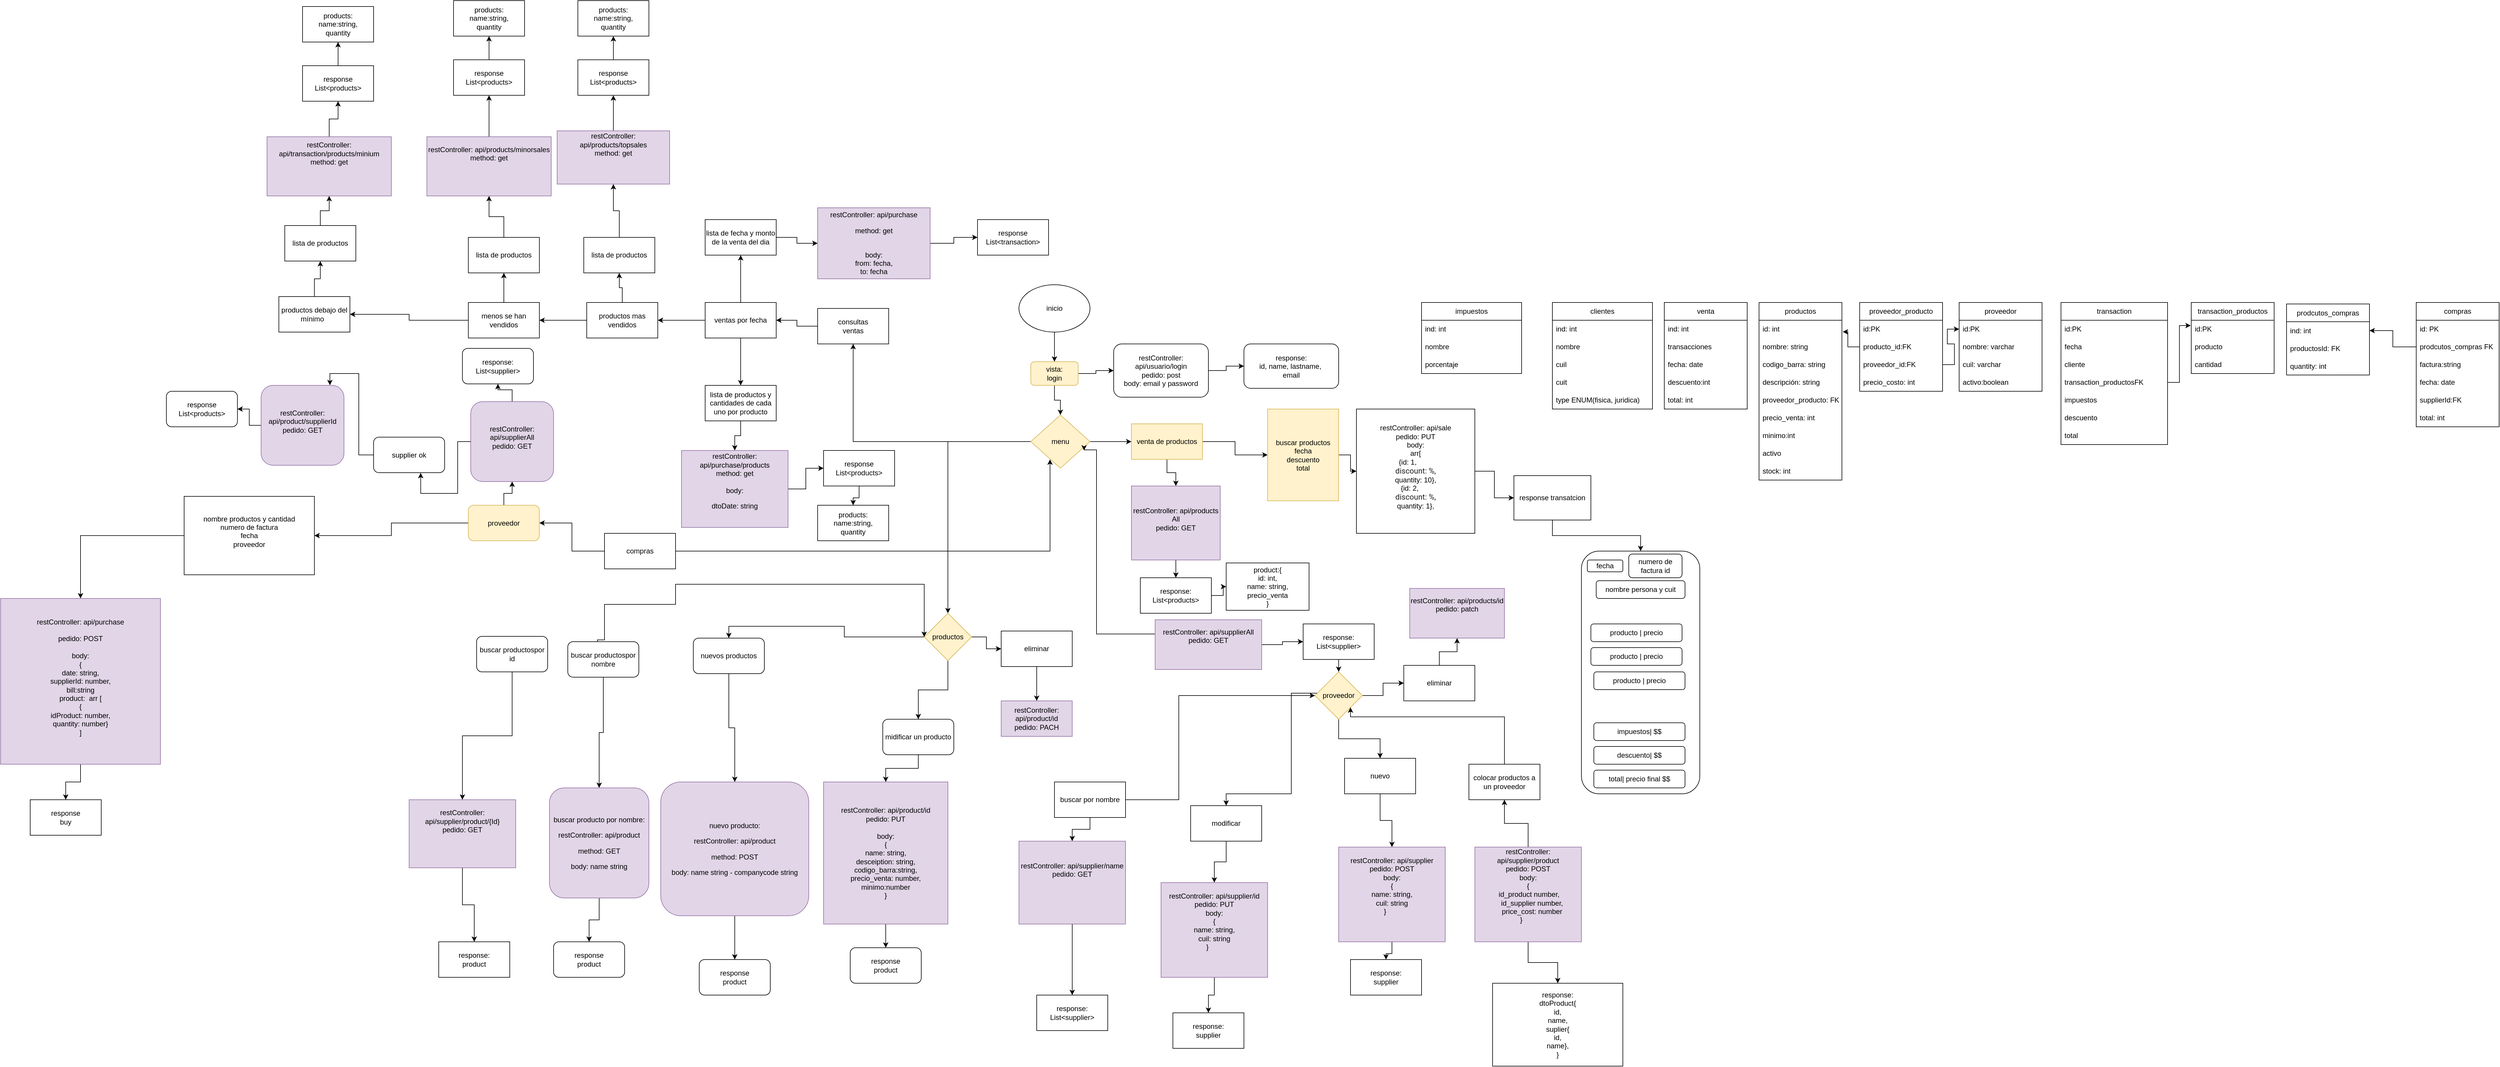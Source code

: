 <mxfile version="24.4.4" type="device">
  <diagram name="Página-1" id="rZ6r67mJLrOPYYvWsc2z">
    <mxGraphModel dx="2774" dy="1631" grid="1" gridSize="10" guides="1" tooltips="1" connect="1" arrows="1" fold="1" page="1" pageScale="1" pageWidth="827" pageHeight="1169" math="0" shadow="0">
      <root>
        <mxCell id="0" />
        <mxCell id="1" parent="0" />
        <mxCell id="ecbUbFOK_Fs8z9jZFULz-3" value="" style="edgeStyle=orthogonalEdgeStyle;rounded=0;orthogonalLoop=1;jettySize=auto;html=1;" parent="1" source="ecbUbFOK_Fs8z9jZFULz-4" target="ecbUbFOK_Fs8z9jZFULz-2" edge="1">
          <mxGeometry relative="1" as="geometry" />
        </mxCell>
        <mxCell id="ecbUbFOK_Fs8z9jZFULz-1" value="inicio" style="ellipse;whiteSpace=wrap;html=1;" parent="1" vertex="1">
          <mxGeometry x="340" y="30" width="120" height="80" as="geometry" />
        </mxCell>
        <mxCell id="ecbUbFOK_Fs8z9jZFULz-7" value="" style="edgeStyle=orthogonalEdgeStyle;rounded=0;orthogonalLoop=1;jettySize=auto;html=1;" parent="1" source="ecbUbFOK_Fs8z9jZFULz-2" target="ecbUbFOK_Fs8z9jZFULz-6" edge="1">
          <mxGeometry relative="1" as="geometry" />
        </mxCell>
        <mxCell id="ecbUbFOK_Fs8z9jZFULz-9" value="" style="edgeStyle=orthogonalEdgeStyle;rounded=0;orthogonalLoop=1;jettySize=auto;html=1;" parent="1" source="ecbUbFOK_Fs8z9jZFULz-2" target="ecbUbFOK_Fs8z9jZFULz-8" edge="1">
          <mxGeometry relative="1" as="geometry" />
        </mxCell>
        <mxCell id="ecbUbFOK_Fs8z9jZFULz-41" value="" style="edgeStyle=orthogonalEdgeStyle;rounded=0;orthogonalLoop=1;jettySize=auto;html=1;" parent="1" source="ecbUbFOK_Fs8z9jZFULz-2" target="ecbUbFOK_Fs8z9jZFULz-40" edge="1">
          <mxGeometry relative="1" as="geometry" />
        </mxCell>
        <mxCell id="ecbUbFOK_Fs8z9jZFULz-2" value="menu" style="rhombus;whiteSpace=wrap;html=1;fillColor=#fff2cc;strokeColor=#d6b656;" parent="1" vertex="1">
          <mxGeometry x="360" y="250" width="100" height="90" as="geometry" />
        </mxCell>
        <mxCell id="ecbUbFOK_Fs8z9jZFULz-5" value="" style="edgeStyle=orthogonalEdgeStyle;rounded=0;orthogonalLoop=1;jettySize=auto;html=1;" parent="1" source="ecbUbFOK_Fs8z9jZFULz-1" target="ecbUbFOK_Fs8z9jZFULz-4" edge="1">
          <mxGeometry relative="1" as="geometry">
            <mxPoint x="400" y="170" as="sourcePoint" />
            <mxPoint x="410" y="250" as="targetPoint" />
          </mxGeometry>
        </mxCell>
        <mxCell id="UunuTz7GS6xkf7UFXNVD-2" value="" style="edgeStyle=orthogonalEdgeStyle;rounded=0;orthogonalLoop=1;jettySize=auto;html=1;" parent="1" source="ecbUbFOK_Fs8z9jZFULz-4" target="UunuTz7GS6xkf7UFXNVD-1" edge="1">
          <mxGeometry relative="1" as="geometry" />
        </mxCell>
        <mxCell id="ecbUbFOK_Fs8z9jZFULz-4" value="vista:&lt;div&gt;login&lt;/div&gt;" style="rounded=1;whiteSpace=wrap;html=1;fillColor=#fff2cc;strokeColor=#d6b656;" parent="1" vertex="1">
          <mxGeometry x="360" y="160" width="80" height="40" as="geometry" />
        </mxCell>
        <mxCell id="ecbUbFOK_Fs8z9jZFULz-13" value="" style="edgeStyle=orthogonalEdgeStyle;rounded=0;orthogonalLoop=1;jettySize=auto;html=1;" parent="1" source="ecbUbFOK_Fs8z9jZFULz-6" target="ecbUbFOK_Fs8z9jZFULz-12" edge="1">
          <mxGeometry relative="1" as="geometry" />
        </mxCell>
        <mxCell id="UunuTz7GS6xkf7UFXNVD-6" value="" style="edgeStyle=orthogonalEdgeStyle;rounded=0;orthogonalLoop=1;jettySize=auto;html=1;" parent="1" source="ecbUbFOK_Fs8z9jZFULz-6" target="UunuTz7GS6xkf7UFXNVD-5" edge="1">
          <mxGeometry relative="1" as="geometry" />
        </mxCell>
        <mxCell id="ecbUbFOK_Fs8z9jZFULz-6" value="venta de productos" style="whiteSpace=wrap;html=1;fillColor=#fff2cc;strokeColor=#d6b656;" parent="1" vertex="1">
          <mxGeometry x="530" y="265" width="120" height="60" as="geometry" />
        </mxCell>
        <mxCell id="ecbUbFOK_Fs8z9jZFULz-38" value="" style="edgeStyle=orthogonalEdgeStyle;rounded=0;orthogonalLoop=1;jettySize=auto;html=1;" parent="1" source="ecbUbFOK_Fs8z9jZFULz-8" target="ecbUbFOK_Fs8z9jZFULz-37" edge="1">
          <mxGeometry relative="1" as="geometry" />
        </mxCell>
        <mxCell id="ecbUbFOK_Fs8z9jZFULz-8" value="consultas&lt;div&gt;ventas&lt;/div&gt;" style="whiteSpace=wrap;html=1;" parent="1" vertex="1">
          <mxGeometry y="70" width="120" height="60" as="geometry" />
        </mxCell>
        <mxCell id="ecbUbFOK_Fs8z9jZFULz-47" value="" style="edgeStyle=orthogonalEdgeStyle;rounded=0;orthogonalLoop=1;jettySize=auto;html=1;" parent="1" source="ecbUbFOK_Fs8z9jZFULz-53" target="ecbUbFOK_Fs8z9jZFULz-46" edge="1">
          <mxGeometry relative="1" as="geometry" />
        </mxCell>
        <mxCell id="ecbUbFOK_Fs8z9jZFULz-10" value="compras" style="whiteSpace=wrap;html=1;" parent="1" vertex="1">
          <mxGeometry x="-360" y="450" width="120" height="60" as="geometry" />
        </mxCell>
        <mxCell id="UunuTz7GS6xkf7UFXNVD-13" value="" style="edgeStyle=orthogonalEdgeStyle;rounded=0;orthogonalLoop=1;jettySize=auto;html=1;" parent="1" source="ecbUbFOK_Fs8z9jZFULz-12" target="UunuTz7GS6xkf7UFXNVD-12" edge="1">
          <mxGeometry relative="1" as="geometry" />
        </mxCell>
        <mxCell id="ecbUbFOK_Fs8z9jZFULz-12" value="buscar productos&lt;div&gt;fecha&lt;/div&gt;&lt;div&gt;descuento&lt;/div&gt;&lt;div&gt;total&lt;/div&gt;" style="whiteSpace=wrap;html=1;fillColor=#fff2cc;strokeColor=#d6b656;" parent="1" vertex="1">
          <mxGeometry x="760" y="240" width="120" height="155" as="geometry" />
        </mxCell>
        <mxCell id="ecbUbFOK_Fs8z9jZFULz-17" value="productos" style="swimlane;fontStyle=0;childLayout=stackLayout;horizontal=1;startSize=30;horizontalStack=0;resizeParent=1;resizeParentMax=0;resizeLast=0;collapsible=1;marginBottom=0;whiteSpace=wrap;html=1;" parent="1" vertex="1">
          <mxGeometry x="1590" y="60" width="140" height="300" as="geometry" />
        </mxCell>
        <mxCell id="ecbUbFOK_Fs8z9jZFULz-19" value="id: int" style="text;strokeColor=none;fillColor=none;align=left;verticalAlign=middle;spacingLeft=4;spacingRight=4;overflow=hidden;points=[[0,0.5],[1,0.5]];portConstraint=eastwest;rotatable=0;whiteSpace=wrap;html=1;" parent="ecbUbFOK_Fs8z9jZFULz-17" vertex="1">
          <mxGeometry y="30" width="140" height="30" as="geometry" />
        </mxCell>
        <mxCell id="ecbUbFOK_Fs8z9jZFULz-18" value="nombre: string" style="text;strokeColor=none;fillColor=none;align=left;verticalAlign=middle;spacingLeft=4;spacingRight=4;overflow=hidden;points=[[0,0.5],[1,0.5]];portConstraint=eastwest;rotatable=0;whiteSpace=wrap;html=1;" parent="ecbUbFOK_Fs8z9jZFULz-17" vertex="1">
          <mxGeometry y="60" width="140" height="30" as="geometry" />
        </mxCell>
        <mxCell id="ecbUbFOK_Fs8z9jZFULz-68" value="codigo_barra: string" style="text;strokeColor=none;fillColor=none;align=left;verticalAlign=middle;spacingLeft=4;spacingRight=4;overflow=hidden;points=[[0,0.5],[1,0.5]];portConstraint=eastwest;rotatable=0;whiteSpace=wrap;html=1;" parent="ecbUbFOK_Fs8z9jZFULz-17" vertex="1">
          <mxGeometry y="90" width="140" height="30" as="geometry" />
        </mxCell>
        <mxCell id="ecbUbFOK_Fs8z9jZFULz-20" value="descripción: string" style="text;strokeColor=none;fillColor=none;align=left;verticalAlign=middle;spacingLeft=4;spacingRight=4;overflow=hidden;points=[[0,0.5],[1,0.5]];portConstraint=eastwest;rotatable=0;whiteSpace=wrap;html=1;" parent="ecbUbFOK_Fs8z9jZFULz-17" vertex="1">
          <mxGeometry y="120" width="140" height="30" as="geometry" />
        </mxCell>
        <mxCell id="UunuTz7GS6xkf7UFXNVD-27" value="&lt;span style=&quot;text-align: center;&quot;&gt;proveedor_producto&lt;/span&gt;: FK" style="text;strokeColor=none;fillColor=none;align=left;verticalAlign=middle;spacingLeft=4;spacingRight=4;overflow=hidden;points=[[0,0.5],[1,0.5]];portConstraint=eastwest;rotatable=0;whiteSpace=wrap;html=1;" parent="ecbUbFOK_Fs8z9jZFULz-17" vertex="1">
          <mxGeometry y="150" width="140" height="30" as="geometry" />
        </mxCell>
        <mxCell id="ecbUbFOK_Fs8z9jZFULz-22" value="precio_venta: int" style="text;strokeColor=none;fillColor=none;align=left;verticalAlign=middle;spacingLeft=4;spacingRight=4;overflow=hidden;points=[[0,0.5],[1,0.5]];portConstraint=eastwest;rotatable=0;whiteSpace=wrap;html=1;" parent="ecbUbFOK_Fs8z9jZFULz-17" vertex="1">
          <mxGeometry y="180" width="140" height="30" as="geometry" />
        </mxCell>
        <mxCell id="ecbUbFOK_Fs8z9jZFULz-81" value="minimo:int" style="text;strokeColor=none;fillColor=none;align=left;verticalAlign=middle;spacingLeft=4;spacingRight=4;overflow=hidden;points=[[0,0.5],[1,0.5]];portConstraint=eastwest;rotatable=0;whiteSpace=wrap;html=1;" parent="ecbUbFOK_Fs8z9jZFULz-17" vertex="1">
          <mxGeometry y="210" width="140" height="30" as="geometry" />
        </mxCell>
        <mxCell id="ecbUbFOK_Fs8z9jZFULz-67" value="activo" style="text;strokeColor=none;fillColor=none;align=left;verticalAlign=middle;spacingLeft=4;spacingRight=4;overflow=hidden;points=[[0,0.5],[1,0.5]];portConstraint=eastwest;rotatable=0;whiteSpace=wrap;html=1;" parent="ecbUbFOK_Fs8z9jZFULz-17" vertex="1">
          <mxGeometry y="240" width="140" height="30" as="geometry" />
        </mxCell>
        <mxCell id="ecbUbFOK_Fs8z9jZFULz-23" value="stock: int" style="text;strokeColor=none;fillColor=none;align=left;verticalAlign=middle;spacingLeft=4;spacingRight=4;overflow=hidden;points=[[0,0.5],[1,0.5]];portConstraint=eastwest;rotatable=0;whiteSpace=wrap;html=1;" parent="ecbUbFOK_Fs8z9jZFULz-17" vertex="1">
          <mxGeometry y="270" width="140" height="30" as="geometry" />
        </mxCell>
        <mxCell id="UunuTz7GS6xkf7UFXNVD-105" value="" style="edgeStyle=orthogonalEdgeStyle;rounded=0;orthogonalLoop=1;jettySize=auto;html=1;" parent="1" source="ecbUbFOK_Fs8z9jZFULz-24" target="UunuTz7GS6xkf7UFXNVD-104" edge="1">
          <mxGeometry relative="1" as="geometry" />
        </mxCell>
        <mxCell id="ecbUbFOK_Fs8z9jZFULz-24" value="nuevos productos" style="rounded=1;whiteSpace=wrap;html=1;" parent="1" vertex="1">
          <mxGeometry x="-210" y="627" width="120" height="60" as="geometry" />
        </mxCell>
        <mxCell id="ecbUbFOK_Fs8z9jZFULz-26" value="venta" style="swimlane;fontStyle=0;childLayout=stackLayout;horizontal=1;startSize=30;horizontalStack=0;resizeParent=1;resizeParentMax=0;resizeLast=0;collapsible=1;marginBottom=0;whiteSpace=wrap;html=1;" parent="1" vertex="1">
          <mxGeometry x="1430" y="60" width="140" height="180" as="geometry" />
        </mxCell>
        <mxCell id="ecbUbFOK_Fs8z9jZFULz-27" value="ind: int" style="text;strokeColor=none;fillColor=none;align=left;verticalAlign=middle;spacingLeft=4;spacingRight=4;overflow=hidden;points=[[0,0.5],[1,0.5]];portConstraint=eastwest;rotatable=0;whiteSpace=wrap;html=1;" parent="ecbUbFOK_Fs8z9jZFULz-26" vertex="1">
          <mxGeometry y="30" width="140" height="30" as="geometry" />
        </mxCell>
        <mxCell id="ecbUbFOK_Fs8z9jZFULz-28" value="&lt;span style=&quot;text-align: center;&quot;&gt;transacciones&lt;/span&gt;" style="text;strokeColor=none;fillColor=none;align=left;verticalAlign=middle;spacingLeft=4;spacingRight=4;overflow=hidden;points=[[0,0.5],[1,0.5]];portConstraint=eastwest;rotatable=0;whiteSpace=wrap;html=1;" parent="ecbUbFOK_Fs8z9jZFULz-26" vertex="1">
          <mxGeometry y="60" width="140" height="30" as="geometry" />
        </mxCell>
        <mxCell id="ecbUbFOK_Fs8z9jZFULz-29" value="fecha: date" style="text;strokeColor=none;fillColor=none;align=left;verticalAlign=middle;spacingLeft=4;spacingRight=4;overflow=hidden;points=[[0,0.5],[1,0.5]];portConstraint=eastwest;rotatable=0;whiteSpace=wrap;html=1;" parent="ecbUbFOK_Fs8z9jZFULz-26" vertex="1">
          <mxGeometry y="90" width="140" height="30" as="geometry" />
        </mxCell>
        <mxCell id="ecbUbFOK_Fs8z9jZFULz-36" value="descuento:int" style="text;strokeColor=none;fillColor=none;align=left;verticalAlign=middle;spacingLeft=4;spacingRight=4;overflow=hidden;points=[[0,0.5],[1,0.5]];portConstraint=eastwest;rotatable=0;whiteSpace=wrap;html=1;" parent="ecbUbFOK_Fs8z9jZFULz-26" vertex="1">
          <mxGeometry y="120" width="140" height="30" as="geometry" />
        </mxCell>
        <mxCell id="ecbUbFOK_Fs8z9jZFULz-35" value="total: int" style="text;strokeColor=none;fillColor=none;align=left;verticalAlign=middle;spacingLeft=4;spacingRight=4;overflow=hidden;points=[[0,0.5],[1,0.5]];portConstraint=eastwest;rotatable=0;whiteSpace=wrap;html=1;" parent="ecbUbFOK_Fs8z9jZFULz-26" vertex="1">
          <mxGeometry y="150" width="140" height="30" as="geometry" />
        </mxCell>
        <mxCell id="ecbUbFOK_Fs8z9jZFULz-70" value="" style="edgeStyle=orthogonalEdgeStyle;rounded=0;orthogonalLoop=1;jettySize=auto;html=1;" parent="1" source="ecbUbFOK_Fs8z9jZFULz-37" target="ecbUbFOK_Fs8z9jZFULz-69" edge="1">
          <mxGeometry relative="1" as="geometry" />
        </mxCell>
        <mxCell id="ecbUbFOK_Fs8z9jZFULz-74" value="" style="edgeStyle=orthogonalEdgeStyle;rounded=0;orthogonalLoop=1;jettySize=auto;html=1;" parent="1" source="ecbUbFOK_Fs8z9jZFULz-37" target="ecbUbFOK_Fs8z9jZFULz-73" edge="1">
          <mxGeometry relative="1" as="geometry" />
        </mxCell>
        <mxCell id="ecbUbFOK_Fs8z9jZFULz-76" value="" style="edgeStyle=orthogonalEdgeStyle;rounded=0;orthogonalLoop=1;jettySize=auto;html=1;" parent="1" source="ecbUbFOK_Fs8z9jZFULz-37" target="ecbUbFOK_Fs8z9jZFULz-75" edge="1">
          <mxGeometry relative="1" as="geometry" />
        </mxCell>
        <mxCell id="ecbUbFOK_Fs8z9jZFULz-37" value="ventas por fecha" style="whiteSpace=wrap;html=1;" parent="1" vertex="1">
          <mxGeometry x="-190" y="60" width="120" height="60" as="geometry" />
        </mxCell>
        <mxCell id="UunuTz7GS6xkf7UFXNVD-114" value="" style="edgeStyle=orthogonalEdgeStyle;rounded=0;orthogonalLoop=1;jettySize=auto;html=1;" parent="1" source="ecbUbFOK_Fs8z9jZFULz-39" target="UunuTz7GS6xkf7UFXNVD-113" edge="1">
          <mxGeometry relative="1" as="geometry" />
        </mxCell>
        <mxCell id="ecbUbFOK_Fs8z9jZFULz-39" value="midificar un producto" style="rounded=1;whiteSpace=wrap;html=1;" parent="1" vertex="1">
          <mxGeometry x="110" y="764" width="120" height="60" as="geometry" />
        </mxCell>
        <mxCell id="ecbUbFOK_Fs8z9jZFULz-44" style="edgeStyle=orthogonalEdgeStyle;rounded=0;orthogonalLoop=1;jettySize=auto;html=1;entryX=0.5;entryY=0;entryDx=0;entryDy=0;" parent="1" source="ecbUbFOK_Fs8z9jZFULz-40" target="ecbUbFOK_Fs8z9jZFULz-39" edge="1">
          <mxGeometry relative="1" as="geometry" />
        </mxCell>
        <mxCell id="UunuTz7GS6xkf7UFXNVD-103" style="edgeStyle=orthogonalEdgeStyle;rounded=0;orthogonalLoop=1;jettySize=auto;html=1;entryX=0.5;entryY=0;entryDx=0;entryDy=0;" parent="1" source="ecbUbFOK_Fs8z9jZFULz-40" target="ecbUbFOK_Fs8z9jZFULz-24" edge="1">
          <mxGeometry relative="1" as="geometry" />
        </mxCell>
        <mxCell id="UunuTz7GS6xkf7UFXNVD-110" value="" style="edgeStyle=orthogonalEdgeStyle;rounded=0;orthogonalLoop=1;jettySize=auto;html=1;" parent="1" source="ecbUbFOK_Fs8z9jZFULz-40" target="UunuTz7GS6xkf7UFXNVD-109" edge="1">
          <mxGeometry relative="1" as="geometry" />
        </mxCell>
        <mxCell id="ecbUbFOK_Fs8z9jZFULz-40" value="productos" style="rhombus;whiteSpace=wrap;html=1;fillColor=#fff2cc;strokeColor=#d6b656;" parent="1" vertex="1">
          <mxGeometry x="180" y="585" width="80" height="80" as="geometry" />
        </mxCell>
        <mxCell id="ecbUbFOK_Fs8z9jZFULz-45" style="edgeStyle=orthogonalEdgeStyle;rounded=0;orthogonalLoop=1;jettySize=auto;html=1;entryX=0.325;entryY=0.835;entryDx=0;entryDy=0;entryPerimeter=0;" parent="1" source="ecbUbFOK_Fs8z9jZFULz-10" target="ecbUbFOK_Fs8z9jZFULz-2" edge="1">
          <mxGeometry relative="1" as="geometry" />
        </mxCell>
        <mxCell id="UunuTz7GS6xkf7UFXNVD-143" value="" style="edgeStyle=orthogonalEdgeStyle;rounded=0;orthogonalLoop=1;jettySize=auto;html=1;" parent="1" source="ecbUbFOK_Fs8z9jZFULz-46" target="UunuTz7GS6xkf7UFXNVD-142" edge="1">
          <mxGeometry relative="1" as="geometry" />
        </mxCell>
        <mxCell id="ecbUbFOK_Fs8z9jZFULz-46" value="&lt;div&gt;nombre productos y cantidad&lt;/div&gt;&lt;div&gt;numero de factura&lt;/div&gt;&lt;div&gt;fecha&lt;/div&gt;&lt;div&gt;proveedor&lt;/div&gt;&lt;div&gt;&lt;br&gt;&lt;/div&gt;" style="whiteSpace=wrap;html=1;" parent="1" vertex="1">
          <mxGeometry x="-1070" y="387.5" width="220" height="132.5" as="geometry" />
        </mxCell>
        <mxCell id="ecbUbFOK_Fs8z9jZFULz-49" value="proveedor" style="swimlane;fontStyle=0;childLayout=stackLayout;horizontal=1;startSize=30;horizontalStack=0;resizeParent=1;resizeParentMax=0;resizeLast=0;collapsible=1;marginBottom=0;whiteSpace=wrap;html=1;" parent="1" vertex="1">
          <mxGeometry x="1928" y="60" width="140" height="150" as="geometry" />
        </mxCell>
        <mxCell id="ecbUbFOK_Fs8z9jZFULz-55" value="id:PK" style="text;strokeColor=none;fillColor=none;align=left;verticalAlign=middle;spacingLeft=4;spacingRight=4;overflow=hidden;points=[[0,0.5],[1,0.5]];portConstraint=eastwest;rotatable=0;whiteSpace=wrap;html=1;" parent="ecbUbFOK_Fs8z9jZFULz-49" vertex="1">
          <mxGeometry y="30" width="140" height="30" as="geometry" />
        </mxCell>
        <mxCell id="ecbUbFOK_Fs8z9jZFULz-50" value="nombre: varchar" style="text;strokeColor=none;fillColor=none;align=left;verticalAlign=middle;spacingLeft=4;spacingRight=4;overflow=hidden;points=[[0,0.5],[1,0.5]];portConstraint=eastwest;rotatable=0;whiteSpace=wrap;html=1;" parent="ecbUbFOK_Fs8z9jZFULz-49" vertex="1">
          <mxGeometry y="60" width="140" height="30" as="geometry" />
        </mxCell>
        <mxCell id="UunuTz7GS6xkf7UFXNVD-61" value="cuil: varchar" style="text;strokeColor=none;fillColor=none;align=left;verticalAlign=middle;spacingLeft=4;spacingRight=4;overflow=hidden;points=[[0,0.5],[1,0.5]];portConstraint=eastwest;rotatable=0;whiteSpace=wrap;html=1;" parent="ecbUbFOK_Fs8z9jZFULz-49" vertex="1">
          <mxGeometry y="90" width="140" height="30" as="geometry" />
        </mxCell>
        <mxCell id="ecbUbFOK_Fs8z9jZFULz-66" value="activo:boolean" style="text;strokeColor=none;fillColor=none;align=left;verticalAlign=middle;spacingLeft=4;spacingRight=4;overflow=hidden;points=[[0,0.5],[1,0.5]];portConstraint=eastwest;rotatable=0;whiteSpace=wrap;html=1;" parent="ecbUbFOK_Fs8z9jZFULz-49" vertex="1">
          <mxGeometry y="120" width="140" height="30" as="geometry" />
        </mxCell>
        <mxCell id="ecbUbFOK_Fs8z9jZFULz-54" value="" style="edgeStyle=orthogonalEdgeStyle;rounded=0;orthogonalLoop=1;jettySize=auto;html=1;" parent="1" source="ecbUbFOK_Fs8z9jZFULz-10" target="ecbUbFOK_Fs8z9jZFULz-53" edge="1">
          <mxGeometry relative="1" as="geometry">
            <mxPoint x="230" y="390" as="sourcePoint" />
            <mxPoint x="-10" y="415" as="targetPoint" />
          </mxGeometry>
        </mxCell>
        <mxCell id="UunuTz7GS6xkf7UFXNVD-120" value="" style="edgeStyle=orthogonalEdgeStyle;rounded=0;orthogonalLoop=1;jettySize=auto;html=1;" parent="1" source="ecbUbFOK_Fs8z9jZFULz-53" target="UunuTz7GS6xkf7UFXNVD-119" edge="1">
          <mxGeometry relative="1" as="geometry" />
        </mxCell>
        <mxCell id="ecbUbFOK_Fs8z9jZFULz-53" value="proveedor" style="rounded=1;whiteSpace=wrap;html=1;fillColor=#fff2cc;strokeColor=#d6b656;" parent="1" vertex="1">
          <mxGeometry x="-590" y="402.5" width="120" height="60" as="geometry" />
        </mxCell>
        <mxCell id="ecbUbFOK_Fs8z9jZFULz-61" value="" style="edgeStyle=orthogonalEdgeStyle;rounded=0;orthogonalLoop=1;jettySize=auto;html=1;" parent="1" source="ecbUbFOK_Fs8z9jZFULz-58" target="ecbUbFOK_Fs8z9jZFULz-60" edge="1">
          <mxGeometry relative="1" as="geometry" />
        </mxCell>
        <mxCell id="ecbUbFOK_Fs8z9jZFULz-63" value="" style="edgeStyle=orthogonalEdgeStyle;rounded=0;orthogonalLoop=1;jettySize=auto;html=1;" parent="1" source="ecbUbFOK_Fs8z9jZFULz-58" target="ecbUbFOK_Fs8z9jZFULz-62" edge="1">
          <mxGeometry relative="1" as="geometry">
            <Array as="points">
              <mxPoint x="800" y="720" />
              <mxPoint x="800" y="890" />
            </Array>
          </mxGeometry>
        </mxCell>
        <mxCell id="ecbUbFOK_Fs8z9jZFULz-65" value="" style="edgeStyle=orthogonalEdgeStyle;rounded=0;orthogonalLoop=1;jettySize=auto;html=1;" parent="1" source="ecbUbFOK_Fs8z9jZFULz-58" target="ecbUbFOK_Fs8z9jZFULz-64" edge="1">
          <mxGeometry relative="1" as="geometry" />
        </mxCell>
        <mxCell id="ecbUbFOK_Fs8z9jZFULz-58" value="proveedor" style="rhombus;whiteSpace=wrap;html=1;fillColor=#fff2cc;strokeColor=#d6b656;" parent="1" vertex="1">
          <mxGeometry x="840" y="684" width="80" height="80" as="geometry" />
        </mxCell>
        <mxCell id="UunuTz7GS6xkf7UFXNVD-42" value="" style="edgeStyle=orthogonalEdgeStyle;rounded=0;orthogonalLoop=1;jettySize=auto;html=1;" parent="1" source="ecbUbFOK_Fs8z9jZFULz-60" target="UunuTz7GS6xkf7UFXNVD-41" edge="1">
          <mxGeometry relative="1" as="geometry" />
        </mxCell>
        <mxCell id="ecbUbFOK_Fs8z9jZFULz-60" value="nuevo" style="whiteSpace=wrap;html=1;" parent="1" vertex="1">
          <mxGeometry x="890" y="830" width="120" height="60" as="geometry" />
        </mxCell>
        <mxCell id="UunuTz7GS6xkf7UFXNVD-92" value="" style="edgeStyle=orthogonalEdgeStyle;rounded=0;orthogonalLoop=1;jettySize=auto;html=1;" parent="1" source="ecbUbFOK_Fs8z9jZFULz-62" target="UunuTz7GS6xkf7UFXNVD-91" edge="1">
          <mxGeometry relative="1" as="geometry" />
        </mxCell>
        <mxCell id="ecbUbFOK_Fs8z9jZFULz-62" value="modificar" style="whiteSpace=wrap;html=1;" parent="1" vertex="1">
          <mxGeometry x="630" y="910" width="120" height="60" as="geometry" />
        </mxCell>
        <mxCell id="UunuTz7GS6xkf7UFXNVD-34" value="" style="edgeStyle=orthogonalEdgeStyle;rounded=0;orthogonalLoop=1;jettySize=auto;html=1;" parent="1" source="ecbUbFOK_Fs8z9jZFULz-64" target="UunuTz7GS6xkf7UFXNVD-33" edge="1">
          <mxGeometry relative="1" as="geometry" />
        </mxCell>
        <mxCell id="ecbUbFOK_Fs8z9jZFULz-64" value="eliminar" style="whiteSpace=wrap;html=1;" parent="1" vertex="1">
          <mxGeometry x="990" y="673" width="120" height="60" as="geometry" />
        </mxCell>
        <mxCell id="ecbUbFOK_Fs8z9jZFULz-72" value="" style="edgeStyle=orthogonalEdgeStyle;rounded=0;orthogonalLoop=1;jettySize=auto;html=1;" parent="1" source="ecbUbFOK_Fs8z9jZFULz-69" target="ecbUbFOK_Fs8z9jZFULz-71" edge="1">
          <mxGeometry relative="1" as="geometry" />
        </mxCell>
        <mxCell id="ecbUbFOK_Fs8z9jZFULz-78" value="" style="edgeStyle=orthogonalEdgeStyle;rounded=0;orthogonalLoop=1;jettySize=auto;html=1;" parent="1" source="ecbUbFOK_Fs8z9jZFULz-69" target="ecbUbFOK_Fs8z9jZFULz-77" edge="1">
          <mxGeometry relative="1" as="geometry" />
        </mxCell>
        <mxCell id="ecbUbFOK_Fs8z9jZFULz-69" value="productos mas vendidos" style="whiteSpace=wrap;html=1;" parent="1" vertex="1">
          <mxGeometry x="-390" y="60" width="120" height="60" as="geometry" />
        </mxCell>
        <mxCell id="ecbUbFOK_Fs8z9jZFULz-80" value="" style="edgeStyle=orthogonalEdgeStyle;rounded=0;orthogonalLoop=1;jettySize=auto;html=1;" parent="1" source="ecbUbFOK_Fs8z9jZFULz-71" target="ecbUbFOK_Fs8z9jZFULz-79" edge="1">
          <mxGeometry relative="1" as="geometry" />
        </mxCell>
        <mxCell id="ecbUbFOK_Fs8z9jZFULz-83" value="" style="edgeStyle=orthogonalEdgeStyle;rounded=0;orthogonalLoop=1;jettySize=auto;html=1;" parent="1" source="ecbUbFOK_Fs8z9jZFULz-71" target="ecbUbFOK_Fs8z9jZFULz-82" edge="1">
          <mxGeometry relative="1" as="geometry" />
        </mxCell>
        <mxCell id="ecbUbFOK_Fs8z9jZFULz-71" value="menos se han vendidos" style="whiteSpace=wrap;html=1;" parent="1" vertex="1">
          <mxGeometry x="-590" y="60" width="120" height="60" as="geometry" />
        </mxCell>
        <mxCell id="UunuTz7GS6xkf7UFXNVD-152" value="" style="edgeStyle=orthogonalEdgeStyle;rounded=0;orthogonalLoop=1;jettySize=auto;html=1;" parent="1" source="ecbUbFOK_Fs8z9jZFULz-73" target="UunuTz7GS6xkf7UFXNVD-151" edge="1">
          <mxGeometry relative="1" as="geometry" />
        </mxCell>
        <mxCell id="ecbUbFOK_Fs8z9jZFULz-73" value="lista de productos y cantidades de cada uno por producto" style="whiteSpace=wrap;html=1;" parent="1" vertex="1">
          <mxGeometry x="-190" y="200" width="120" height="60" as="geometry" />
        </mxCell>
        <mxCell id="UunuTz7GS6xkf7UFXNVD-148" value="" style="edgeStyle=orthogonalEdgeStyle;rounded=0;orthogonalLoop=1;jettySize=auto;html=1;" parent="1" source="ecbUbFOK_Fs8z9jZFULz-75" target="UunuTz7GS6xkf7UFXNVD-147" edge="1">
          <mxGeometry relative="1" as="geometry" />
        </mxCell>
        <mxCell id="ecbUbFOK_Fs8z9jZFULz-75" value="lista de fecha y monto de la venta del dia" style="whiteSpace=wrap;html=1;" parent="1" vertex="1">
          <mxGeometry x="-190" y="-80" width="120" height="60" as="geometry" />
        </mxCell>
        <mxCell id="UunuTz7GS6xkf7UFXNVD-158" value="" style="edgeStyle=orthogonalEdgeStyle;rounded=0;orthogonalLoop=1;jettySize=auto;html=1;" parent="1" source="ecbUbFOK_Fs8z9jZFULz-77" target="UunuTz7GS6xkf7UFXNVD-157" edge="1">
          <mxGeometry relative="1" as="geometry" />
        </mxCell>
        <mxCell id="ecbUbFOK_Fs8z9jZFULz-77" value="lista de productos" style="whiteSpace=wrap;html=1;" parent="1" vertex="1">
          <mxGeometry x="-395" y="-50" width="120" height="60" as="geometry" />
        </mxCell>
        <mxCell id="UunuTz7GS6xkf7UFXNVD-164" value="" style="edgeStyle=orthogonalEdgeStyle;rounded=0;orthogonalLoop=1;jettySize=auto;html=1;" parent="1" source="ecbUbFOK_Fs8z9jZFULz-79" target="UunuTz7GS6xkf7UFXNVD-163" edge="1">
          <mxGeometry relative="1" as="geometry" />
        </mxCell>
        <mxCell id="ecbUbFOK_Fs8z9jZFULz-79" value="lista de productos" style="whiteSpace=wrap;html=1;" parent="1" vertex="1">
          <mxGeometry x="-590" y="-50" width="120" height="60" as="geometry" />
        </mxCell>
        <mxCell id="ecbUbFOK_Fs8z9jZFULz-85" value="" style="edgeStyle=orthogonalEdgeStyle;rounded=0;orthogonalLoop=1;jettySize=auto;html=1;" parent="1" source="ecbUbFOK_Fs8z9jZFULz-82" target="ecbUbFOK_Fs8z9jZFULz-84" edge="1">
          <mxGeometry relative="1" as="geometry" />
        </mxCell>
        <mxCell id="ecbUbFOK_Fs8z9jZFULz-82" value="productos debajo del mínimo&amp;nbsp;&amp;nbsp;" style="whiteSpace=wrap;html=1;" parent="1" vertex="1">
          <mxGeometry x="-910" y="50" width="120" height="60" as="geometry" />
        </mxCell>
        <mxCell id="UunuTz7GS6xkf7UFXNVD-170" value="" style="edgeStyle=orthogonalEdgeStyle;rounded=0;orthogonalLoop=1;jettySize=auto;html=1;" parent="1" source="ecbUbFOK_Fs8z9jZFULz-84" target="UunuTz7GS6xkf7UFXNVD-169" edge="1">
          <mxGeometry relative="1" as="geometry" />
        </mxCell>
        <mxCell id="ecbUbFOK_Fs8z9jZFULz-84" value="lista de productos" style="whiteSpace=wrap;html=1;" parent="1" vertex="1">
          <mxGeometry x="-900" y="-70" width="120" height="60" as="geometry" />
        </mxCell>
        <mxCell id="UunuTz7GS6xkf7UFXNVD-4" value="" style="edgeStyle=orthogonalEdgeStyle;rounded=0;orthogonalLoop=1;jettySize=auto;html=1;" parent="1" source="UunuTz7GS6xkf7UFXNVD-1" target="UunuTz7GS6xkf7UFXNVD-3" edge="1">
          <mxGeometry relative="1" as="geometry" />
        </mxCell>
        <mxCell id="UunuTz7GS6xkf7UFXNVD-1" value="restController: api/usuario/login&lt;div&gt;pedido: post&lt;/div&gt;&lt;div&gt;body: email y password&lt;/div&gt;" style="whiteSpace=wrap;html=1;rounded=1;" parent="1" vertex="1">
          <mxGeometry x="500" y="130" width="160" height="90" as="geometry" />
        </mxCell>
        <mxCell id="UunuTz7GS6xkf7UFXNVD-3" value="response:&lt;div&gt;id, name, lastname,&amp;nbsp;&lt;/div&gt;&lt;div&gt;email&lt;/div&gt;" style="whiteSpace=wrap;html=1;rounded=1;" parent="1" vertex="1">
          <mxGeometry x="720" y="130" width="160" height="75" as="geometry" />
        </mxCell>
        <mxCell id="UunuTz7GS6xkf7UFXNVD-11" value="" style="edgeStyle=orthogonalEdgeStyle;rounded=0;orthogonalLoop=1;jettySize=auto;html=1;" parent="1" source="UunuTz7GS6xkf7UFXNVD-5" target="UunuTz7GS6xkf7UFXNVD-10" edge="1">
          <mxGeometry relative="1" as="geometry" />
        </mxCell>
        <mxCell id="UunuTz7GS6xkf7UFXNVD-5" value="restController: api/products All&lt;div&gt;pedido: GET&lt;/div&gt;&lt;div&gt;&lt;br&gt;&lt;/div&gt;" style="whiteSpace=wrap;html=1;fillColor=#e1d5e7;strokeColor=#9673a6;" parent="1" vertex="1">
          <mxGeometry x="530" y="370" width="150" height="125" as="geometry" />
        </mxCell>
        <mxCell id="UunuTz7GS6xkf7UFXNVD-29" value="" style="edgeStyle=orthogonalEdgeStyle;rounded=0;orthogonalLoop=1;jettySize=auto;html=1;" parent="1" source="UunuTz7GS6xkf7UFXNVD-10" target="UunuTz7GS6xkf7UFXNVD-28" edge="1">
          <mxGeometry relative="1" as="geometry" />
        </mxCell>
        <mxCell id="UunuTz7GS6xkf7UFXNVD-10" value="response:&lt;div&gt;List&amp;lt;products&amp;gt;&lt;/div&gt;" style="whiteSpace=wrap;html=1;" parent="1" vertex="1">
          <mxGeometry x="545" y="525" width="120" height="60" as="geometry" />
        </mxCell>
        <mxCell id="UunuTz7GS6xkf7UFXNVD-15" value="" style="edgeStyle=orthogonalEdgeStyle;rounded=0;orthogonalLoop=1;jettySize=auto;html=1;" parent="1" source="UunuTz7GS6xkf7UFXNVD-12" target="UunuTz7GS6xkf7UFXNVD-14" edge="1">
          <mxGeometry relative="1" as="geometry" />
        </mxCell>
        <mxCell id="UunuTz7GS6xkf7UFXNVD-12" value="restController: api/sale&lt;div&gt;pedido: PUT&lt;/div&gt;&lt;div&gt;body:&lt;/div&gt;&lt;div&gt;arr[&lt;/div&gt;&lt;div&gt;{&lt;span style=&quot;background-color: initial;&quot;&gt;id: 1,&amp;nbsp;&lt;/span&gt;&lt;span style=&quot;background-color: initial;&quot;&gt;&amp;nbsp; &amp;nbsp; &amp;nbsp; &amp;nbsp;&lt;/span&gt;&lt;/div&gt;&lt;div&gt;&lt;span style=&quot;background-color: rgb(255, 255, 255); color: rgb(32, 33, 36); font-family: Roboto, arial, sans-serif; font-size: 13px; text-align: left; white-space-collapse: preserve;&quot;&gt;discount: %,&lt;/span&gt;&lt;/div&gt;&lt;div&gt;&lt;span style=&quot;background-color: initial;&quot;&gt;quantity: 10},&lt;/span&gt;&lt;br&gt;&lt;/div&gt;&lt;div&gt;&lt;div&gt;{&lt;span style=&quot;background-color: initial;&quot;&gt;id: 2,&lt;/span&gt;&lt;span style=&quot;background-color: initial;&quot;&gt;&amp;nbsp; &amp;nbsp; &amp;nbsp;&amp;nbsp;&lt;/span&gt;&lt;/div&gt;&lt;div&gt;&lt;span style=&quot;background-color: rgb(255, 255, 255); color: rgb(32, 33, 36); font-family: Roboto, arial, sans-serif; font-size: 13px; text-align: left; white-space-collapse: preserve;&quot;&gt;discount: %,&lt;/span&gt;&lt;/div&gt;&lt;div&gt;&lt;span style=&quot;background-color: initial;&quot;&gt;quantity: 1},&lt;/span&gt;&lt;/div&gt;&lt;/div&gt;&lt;div&gt;&lt;br&gt;&lt;/div&gt;" style="whiteSpace=wrap;html=1;" parent="1" vertex="1">
          <mxGeometry x="910" y="240" width="200" height="210" as="geometry" />
        </mxCell>
        <mxCell id="UunuTz7GS6xkf7UFXNVD-26" style="edgeStyle=orthogonalEdgeStyle;rounded=0;orthogonalLoop=1;jettySize=auto;html=1;" parent="1" source="UunuTz7GS6xkf7UFXNVD-14" target="UunuTz7GS6xkf7UFXNVD-16" edge="1">
          <mxGeometry relative="1" as="geometry" />
        </mxCell>
        <mxCell id="UunuTz7GS6xkf7UFXNVD-14" value="response transatcion" style="whiteSpace=wrap;html=1;" parent="1" vertex="1">
          <mxGeometry x="1176" y="352.5" width="130" height="75" as="geometry" />
        </mxCell>
        <mxCell id="UunuTz7GS6xkf7UFXNVD-16" value="" style="rounded=1;whiteSpace=wrap;html=1;" parent="1" vertex="1">
          <mxGeometry x="1290" y="480" width="200" height="410" as="geometry" />
        </mxCell>
        <mxCell id="UunuTz7GS6xkf7UFXNVD-17" value="fecha" style="rounded=1;whiteSpace=wrap;html=1;" parent="1" vertex="1">
          <mxGeometry x="1300" y="495" width="60" height="20" as="geometry" />
        </mxCell>
        <mxCell id="UunuTz7GS6xkf7UFXNVD-18" value="nombre persona y cuit" style="rounded=1;whiteSpace=wrap;html=1;" parent="1" vertex="1">
          <mxGeometry x="1315" y="530" width="150" height="30" as="geometry" />
        </mxCell>
        <mxCell id="UunuTz7GS6xkf7UFXNVD-19" value="numero de factura id" style="rounded=1;whiteSpace=wrap;html=1;" parent="1" vertex="1">
          <mxGeometry x="1370" y="485" width="90" height="40" as="geometry" />
        </mxCell>
        <mxCell id="UunuTz7GS6xkf7UFXNVD-20" value="producto | precio" style="rounded=1;whiteSpace=wrap;html=1;" parent="1" vertex="1">
          <mxGeometry x="1306" y="603" width="154" height="30" as="geometry" />
        </mxCell>
        <mxCell id="UunuTz7GS6xkf7UFXNVD-21" value="producto | precio" style="rounded=1;whiteSpace=wrap;html=1;" parent="1" vertex="1">
          <mxGeometry x="1306" y="643" width="154" height="30" as="geometry" />
        </mxCell>
        <mxCell id="UunuTz7GS6xkf7UFXNVD-22" value="producto | precio" style="rounded=1;whiteSpace=wrap;html=1;" parent="1" vertex="1">
          <mxGeometry x="1311" y="684" width="154" height="30" as="geometry" />
        </mxCell>
        <mxCell id="UunuTz7GS6xkf7UFXNVD-23" value="total| precio final $$" style="rounded=1;whiteSpace=wrap;html=1;" parent="1" vertex="1">
          <mxGeometry x="1311" y="850" width="154" height="30" as="geometry" />
        </mxCell>
        <mxCell id="UunuTz7GS6xkf7UFXNVD-24" value="descuento| $$" style="rounded=1;whiteSpace=wrap;html=1;" parent="1" vertex="1">
          <mxGeometry x="1311" y="810" width="154" height="30" as="geometry" />
        </mxCell>
        <mxCell id="UunuTz7GS6xkf7UFXNVD-25" value="impuestos| $$" style="rounded=1;whiteSpace=wrap;html=1;" parent="1" vertex="1">
          <mxGeometry x="1311" y="770" width="154" height="30" as="geometry" />
        </mxCell>
        <mxCell id="UunuTz7GS6xkf7UFXNVD-28" value="product:{&lt;div&gt;id: int,&lt;/div&gt;&lt;div&gt;name: string,&lt;/div&gt;&lt;div&gt;precio_venta&lt;/div&gt;&lt;div&gt;}&lt;/div&gt;" style="whiteSpace=wrap;html=1;" parent="1" vertex="1">
          <mxGeometry x="690" y="500" width="140" height="80" as="geometry" />
        </mxCell>
        <mxCell id="UunuTz7GS6xkf7UFXNVD-33" value="&lt;br&gt;&lt;br&gt;&lt;div&gt;restController: api/products/id&lt;div style=&quot;forced-color-adjust: none;&quot;&gt;pedido: patch&lt;/div&gt;&lt;div style=&quot;forced-color-adjust: none;&quot;&gt;&lt;br&gt;&lt;/div&gt;&lt;div style=&quot;forced-color-adjust: none;&quot;&gt;&lt;br style=&quot;forced-color-adjust: none; color: rgb(0, 0, 0); font-family: Helvetica; font-size: 12px; font-style: normal; font-variant-ligatures: normal; font-variant-caps: normal; font-weight: 400; letter-spacing: normal; orphans: 2; text-align: center; text-indent: 0px; text-transform: none; widows: 2; word-spacing: 0px; -webkit-text-stroke-width: 0px; white-space: normal; background-color: rgb(251, 251, 251); text-decoration-thickness: initial; text-decoration-style: initial; text-decoration-color: initial;&quot;&gt;&lt;br&gt;&lt;br&gt;&lt;/div&gt;&lt;/div&gt;" style="whiteSpace=wrap;html=1;fillColor=#e1d5e7;strokeColor=#9673a6;" parent="1" vertex="1">
          <mxGeometry x="1000" y="543" width="160" height="84" as="geometry" />
        </mxCell>
        <mxCell id="UunuTz7GS6xkf7UFXNVD-37" value="" style="edgeStyle=orthogonalEdgeStyle;rounded=0;orthogonalLoop=1;jettySize=auto;html=1;" parent="1" source="UunuTz7GS6xkf7UFXNVD-35" target="UunuTz7GS6xkf7UFXNVD-36" edge="1">
          <mxGeometry relative="1" as="geometry" />
        </mxCell>
        <mxCell id="UunuTz7GS6xkf7UFXNVD-39" style="edgeStyle=orthogonalEdgeStyle;rounded=0;orthogonalLoop=1;jettySize=auto;html=1;entryX=0.9;entryY=0.667;entryDx=0;entryDy=0;entryPerimeter=0;" parent="1" source="UunuTz7GS6xkf7UFXNVD-35" target="ecbUbFOK_Fs8z9jZFULz-2" edge="1">
          <mxGeometry relative="1" as="geometry">
            <mxPoint x="470" y="309.429" as="targetPoint" />
            <Array as="points">
              <mxPoint x="471" y="620" />
              <mxPoint x="471" y="309" />
              <mxPoint x="450" y="309" />
            </Array>
          </mxGeometry>
        </mxCell>
        <mxCell id="UunuTz7GS6xkf7UFXNVD-35" value="&lt;br&gt;&lt;br&gt;&lt;div&gt;restController: api/supplierAll&lt;div style=&quot;forced-color-adjust: none;&quot;&gt;pedido: GET&lt;/div&gt;&lt;div style=&quot;forced-color-adjust: none;&quot;&gt;&lt;br&gt;&lt;/div&gt;&lt;div style=&quot;forced-color-adjust: none;&quot;&gt;&lt;br style=&quot;forced-color-adjust: none; color: rgb(0, 0, 0); font-family: Helvetica; font-size: 12px; font-style: normal; font-variant-ligatures: normal; font-variant-caps: normal; font-weight: 400; letter-spacing: normal; orphans: 2; text-align: center; text-indent: 0px; text-transform: none; widows: 2; word-spacing: 0px; -webkit-text-stroke-width: 0px; white-space: normal; background-color: rgb(251, 251, 251); text-decoration-thickness: initial; text-decoration-style: initial; text-decoration-color: initial;&quot;&gt;&lt;br&gt;&lt;br&gt;&lt;/div&gt;&lt;/div&gt;" style="whiteSpace=wrap;html=1;fillColor=#e1d5e7;strokeColor=#9673a6;" parent="1" vertex="1">
          <mxGeometry x="570" y="596" width="180" height="84" as="geometry" />
        </mxCell>
        <mxCell id="UunuTz7GS6xkf7UFXNVD-40" value="" style="edgeStyle=orthogonalEdgeStyle;rounded=0;orthogonalLoop=1;jettySize=auto;html=1;" parent="1" source="UunuTz7GS6xkf7UFXNVD-36" target="ecbUbFOK_Fs8z9jZFULz-58" edge="1">
          <mxGeometry relative="1" as="geometry" />
        </mxCell>
        <mxCell id="UunuTz7GS6xkf7UFXNVD-36" value="response:&lt;div&gt;List&amp;lt;supplier&amp;gt;&lt;/div&gt;" style="whiteSpace=wrap;html=1;" parent="1" vertex="1">
          <mxGeometry x="820" y="603" width="120" height="60" as="geometry" />
        </mxCell>
        <mxCell id="UunuTz7GS6xkf7UFXNVD-102" value="" style="edgeStyle=orthogonalEdgeStyle;rounded=0;orthogonalLoop=1;jettySize=auto;html=1;" parent="1" source="UunuTz7GS6xkf7UFXNVD-41" target="UunuTz7GS6xkf7UFXNVD-101" edge="1">
          <mxGeometry relative="1" as="geometry" />
        </mxCell>
        <mxCell id="UunuTz7GS6xkf7UFXNVD-41" value="&lt;br&gt;&lt;br&gt;&lt;div&gt;&lt;br&gt;&lt;/div&gt;&lt;div&gt;&lt;br&gt;&lt;/div&gt;&lt;div&gt;restController: api/supplier&lt;div&gt;pedido: POST&lt;/div&gt;&lt;div&gt;body:&lt;/div&gt;&lt;div&gt;{&lt;/div&gt;&lt;div&gt;name: string,&lt;/div&gt;&lt;div&gt;cuil: string&lt;/div&gt;&lt;div&gt;}&amp;nbsp; &amp;nbsp; &amp;nbsp; &amp;nbsp;&lt;/div&gt;&lt;div&gt;&amp;nbsp;&lt;/div&gt;&lt;div&gt;&amp;nbsp;&lt;/div&gt;&lt;div&gt;&lt;br&gt;&lt;/div&gt;&lt;div&gt;&lt;br&gt;&lt;/div&gt;&lt;div&gt;&lt;br&gt;&lt;br&gt;&lt;/div&gt;&lt;/div&gt;" style="whiteSpace=wrap;html=1;fillColor=#e1d5e7;strokeColor=#9673a6;" parent="1" vertex="1">
          <mxGeometry x="880" y="980" width="180" height="160" as="geometry" />
        </mxCell>
        <mxCell id="UunuTz7GS6xkf7UFXNVD-43" value="proveedor_producto" style="swimlane;fontStyle=0;childLayout=stackLayout;horizontal=1;startSize=30;horizontalStack=0;resizeParent=1;resizeParentMax=0;resizeLast=0;collapsible=1;marginBottom=0;whiteSpace=wrap;html=1;" parent="1" vertex="1">
          <mxGeometry x="1760" y="60" width="140" height="150" as="geometry" />
        </mxCell>
        <mxCell id="UunuTz7GS6xkf7UFXNVD-44" value="id:PK" style="text;strokeColor=none;fillColor=none;align=left;verticalAlign=middle;spacingLeft=4;spacingRight=4;overflow=hidden;points=[[0,0.5],[1,0.5]];portConstraint=eastwest;rotatable=0;whiteSpace=wrap;html=1;" parent="UunuTz7GS6xkf7UFXNVD-43" vertex="1">
          <mxGeometry y="30" width="140" height="30" as="geometry" />
        </mxCell>
        <mxCell id="UunuTz7GS6xkf7UFXNVD-45" value="producto_id:FK" style="text;strokeColor=none;fillColor=none;align=left;verticalAlign=middle;spacingLeft=4;spacingRight=4;overflow=hidden;points=[[0,0.5],[1,0.5]];portConstraint=eastwest;rotatable=0;whiteSpace=wrap;html=1;" parent="UunuTz7GS6xkf7UFXNVD-43" vertex="1">
          <mxGeometry y="60" width="140" height="30" as="geometry" />
        </mxCell>
        <mxCell id="UunuTz7GS6xkf7UFXNVD-46" value="proveedor_id:FK" style="text;strokeColor=none;fillColor=none;align=left;verticalAlign=middle;spacingLeft=4;spacingRight=4;overflow=hidden;points=[[0,0.5],[1,0.5]];portConstraint=eastwest;rotatable=0;whiteSpace=wrap;html=1;" parent="UunuTz7GS6xkf7UFXNVD-43" vertex="1">
          <mxGeometry y="90" width="140" height="30" as="geometry" />
        </mxCell>
        <mxCell id="ecbUbFOK_Fs8z9jZFULz-21" value="precio_costo: int" style="text;strokeColor=none;fillColor=none;align=left;verticalAlign=middle;spacingLeft=4;spacingRight=4;overflow=hidden;points=[[0,0.5],[1,0.5]];portConstraint=eastwest;rotatable=0;whiteSpace=wrap;html=1;" parent="UunuTz7GS6xkf7UFXNVD-43" vertex="1">
          <mxGeometry y="120" width="140" height="30" as="geometry" />
        </mxCell>
        <mxCell id="UunuTz7GS6xkf7UFXNVD-59" style="edgeStyle=orthogonalEdgeStyle;rounded=0;orthogonalLoop=1;jettySize=auto;html=1;entryX=1.01;entryY=0.652;entryDx=0;entryDy=0;entryPerimeter=0;" parent="1" source="UunuTz7GS6xkf7UFXNVD-45" target="ecbUbFOK_Fs8z9jZFULz-19" edge="1">
          <mxGeometry relative="1" as="geometry" />
        </mxCell>
        <mxCell id="UunuTz7GS6xkf7UFXNVD-60" style="edgeStyle=orthogonalEdgeStyle;rounded=0;orthogonalLoop=1;jettySize=auto;html=1;entryX=0;entryY=0.5;entryDx=0;entryDy=0;" parent="1" source="UunuTz7GS6xkf7UFXNVD-46" target="ecbUbFOK_Fs8z9jZFULz-55" edge="1">
          <mxGeometry relative="1" as="geometry" />
        </mxCell>
        <mxCell id="UunuTz7GS6xkf7UFXNVD-62" value="clientes" style="swimlane;fontStyle=0;childLayout=stackLayout;horizontal=1;startSize=30;horizontalStack=0;resizeParent=1;resizeParentMax=0;resizeLast=0;collapsible=1;marginBottom=0;whiteSpace=wrap;html=1;" parent="1" vertex="1">
          <mxGeometry x="1241" y="60" width="169" height="180" as="geometry">
            <mxRectangle x="1241" y="60" width="80" height="30" as="alternateBounds" />
          </mxGeometry>
        </mxCell>
        <mxCell id="UunuTz7GS6xkf7UFXNVD-63" value="ind: int" style="text;strokeColor=none;fillColor=none;align=left;verticalAlign=middle;spacingLeft=4;spacingRight=4;overflow=hidden;points=[[0,0.5],[1,0.5]];portConstraint=eastwest;rotatable=0;whiteSpace=wrap;html=1;" parent="UunuTz7GS6xkf7UFXNVD-62" vertex="1">
          <mxGeometry y="30" width="169" height="30" as="geometry" />
        </mxCell>
        <mxCell id="UunuTz7GS6xkf7UFXNVD-64" value="&lt;span style=&quot;text-align: center;&quot;&gt;nombre&lt;/span&gt;" style="text;strokeColor=none;fillColor=none;align=left;verticalAlign=middle;spacingLeft=4;spacingRight=4;overflow=hidden;points=[[0,0.5],[1,0.5]];portConstraint=eastwest;rotatable=0;whiteSpace=wrap;html=1;" parent="UunuTz7GS6xkf7UFXNVD-62" vertex="1">
          <mxGeometry y="60" width="169" height="30" as="geometry" />
        </mxCell>
        <mxCell id="UunuTz7GS6xkf7UFXNVD-65" value="cuil" style="text;strokeColor=none;fillColor=none;align=left;verticalAlign=middle;spacingLeft=4;spacingRight=4;overflow=hidden;points=[[0,0.5],[1,0.5]];portConstraint=eastwest;rotatable=0;whiteSpace=wrap;html=1;" parent="UunuTz7GS6xkf7UFXNVD-62" vertex="1">
          <mxGeometry y="90" width="169" height="30" as="geometry" />
        </mxCell>
        <mxCell id="UunuTz7GS6xkf7UFXNVD-66" value="cuit" style="text;strokeColor=none;fillColor=none;align=left;verticalAlign=middle;spacingLeft=4;spacingRight=4;overflow=hidden;points=[[0,0.5],[1,0.5]];portConstraint=eastwest;rotatable=0;whiteSpace=wrap;html=1;" parent="UunuTz7GS6xkf7UFXNVD-62" vertex="1">
          <mxGeometry y="120" width="169" height="30" as="geometry" />
        </mxCell>
        <mxCell id="UunuTz7GS6xkf7UFXNVD-67" value="type ENUM(fisica, juridica)" style="text;strokeColor=none;fillColor=none;align=left;verticalAlign=middle;spacingLeft=4;spacingRight=4;overflow=hidden;points=[[0,0.5],[1,0.5]];portConstraint=eastwest;rotatable=0;whiteSpace=wrap;html=1;" parent="UunuTz7GS6xkf7UFXNVD-62" vertex="1">
          <mxGeometry y="150" width="169" height="30" as="geometry" />
        </mxCell>
        <mxCell id="UunuTz7GS6xkf7UFXNVD-68" value="impuestos" style="swimlane;fontStyle=0;childLayout=stackLayout;horizontal=1;startSize=30;horizontalStack=0;resizeParent=1;resizeParentMax=0;resizeLast=0;collapsible=1;marginBottom=0;whiteSpace=wrap;html=1;" parent="1" vertex="1">
          <mxGeometry x="1020" y="60" width="169" height="120" as="geometry">
            <mxRectangle x="1241" y="60" width="80" height="30" as="alternateBounds" />
          </mxGeometry>
        </mxCell>
        <mxCell id="UunuTz7GS6xkf7UFXNVD-69" value="ind: int" style="text;strokeColor=none;fillColor=none;align=left;verticalAlign=middle;spacingLeft=4;spacingRight=4;overflow=hidden;points=[[0,0.5],[1,0.5]];portConstraint=eastwest;rotatable=0;whiteSpace=wrap;html=1;" parent="UunuTz7GS6xkf7UFXNVD-68" vertex="1">
          <mxGeometry y="30" width="169" height="30" as="geometry" />
        </mxCell>
        <mxCell id="UunuTz7GS6xkf7UFXNVD-70" value="&lt;span style=&quot;text-align: center;&quot;&gt;nombre&lt;/span&gt;" style="text;strokeColor=none;fillColor=none;align=left;verticalAlign=middle;spacingLeft=4;spacingRight=4;overflow=hidden;points=[[0,0.5],[1,0.5]];portConstraint=eastwest;rotatable=0;whiteSpace=wrap;html=1;" parent="UunuTz7GS6xkf7UFXNVD-68" vertex="1">
          <mxGeometry y="60" width="169" height="30" as="geometry" />
        </mxCell>
        <mxCell id="UunuTz7GS6xkf7UFXNVD-71" value="porcentaje" style="text;strokeColor=none;fillColor=none;align=left;verticalAlign=middle;spacingLeft=4;spacingRight=4;overflow=hidden;points=[[0,0.5],[1,0.5]];portConstraint=eastwest;rotatable=0;whiteSpace=wrap;html=1;" parent="UunuTz7GS6xkf7UFXNVD-68" vertex="1">
          <mxGeometry y="90" width="169" height="30" as="geometry" />
        </mxCell>
        <mxCell id="UunuTz7GS6xkf7UFXNVD-74" value="transaction" style="swimlane;fontStyle=0;childLayout=stackLayout;horizontal=1;startSize=30;horizontalStack=0;resizeParent=1;resizeParentMax=0;resizeLast=0;collapsible=1;marginBottom=0;whiteSpace=wrap;html=1;" parent="1" vertex="1">
          <mxGeometry x="2100" y="60" width="180" height="240" as="geometry" />
        </mxCell>
        <mxCell id="UunuTz7GS6xkf7UFXNVD-75" value="id:PK" style="text;strokeColor=none;fillColor=none;align=left;verticalAlign=middle;spacingLeft=4;spacingRight=4;overflow=hidden;points=[[0,0.5],[1,0.5]];portConstraint=eastwest;rotatable=0;whiteSpace=wrap;html=1;" parent="UunuTz7GS6xkf7UFXNVD-74" vertex="1">
          <mxGeometry y="30" width="180" height="30" as="geometry" />
        </mxCell>
        <mxCell id="UunuTz7GS6xkf7UFXNVD-76" value="fecha" style="text;strokeColor=none;fillColor=none;align=left;verticalAlign=middle;spacingLeft=4;spacingRight=4;overflow=hidden;points=[[0,0.5],[1,0.5]];portConstraint=eastwest;rotatable=0;whiteSpace=wrap;html=1;" parent="UunuTz7GS6xkf7UFXNVD-74" vertex="1">
          <mxGeometry y="60" width="180" height="30" as="geometry" />
        </mxCell>
        <mxCell id="UunuTz7GS6xkf7UFXNVD-77" value="cliente" style="text;strokeColor=none;fillColor=none;align=left;verticalAlign=middle;spacingLeft=4;spacingRight=4;overflow=hidden;points=[[0,0.5],[1,0.5]];portConstraint=eastwest;rotatable=0;whiteSpace=wrap;html=1;" parent="UunuTz7GS6xkf7UFXNVD-74" vertex="1">
          <mxGeometry y="90" width="180" height="30" as="geometry" />
        </mxCell>
        <mxCell id="UunuTz7GS6xkf7UFXNVD-78" value="&lt;span style=&quot;text-align: center;&quot;&gt;transaction_productos&lt;/span&gt;FK" style="text;strokeColor=none;fillColor=none;align=left;verticalAlign=middle;spacingLeft=4;spacingRight=4;overflow=hidden;points=[[0,0.5],[1,0.5]];portConstraint=eastwest;rotatable=0;whiteSpace=wrap;html=1;" parent="UunuTz7GS6xkf7UFXNVD-74" vertex="1">
          <mxGeometry y="120" width="180" height="30" as="geometry" />
        </mxCell>
        <mxCell id="UunuTz7GS6xkf7UFXNVD-79" value="impuestos" style="text;strokeColor=none;fillColor=none;align=left;verticalAlign=middle;spacingLeft=4;spacingRight=4;overflow=hidden;points=[[0,0.5],[1,0.5]];portConstraint=eastwest;rotatable=0;whiteSpace=wrap;html=1;" parent="UunuTz7GS6xkf7UFXNVD-74" vertex="1">
          <mxGeometry y="150" width="180" height="30" as="geometry" />
        </mxCell>
        <mxCell id="UunuTz7GS6xkf7UFXNVD-80" value="descuento" style="text;strokeColor=none;fillColor=none;align=left;verticalAlign=middle;spacingLeft=4;spacingRight=4;overflow=hidden;points=[[0,0.5],[1,0.5]];portConstraint=eastwest;rotatable=0;whiteSpace=wrap;html=1;" parent="UunuTz7GS6xkf7UFXNVD-74" vertex="1">
          <mxGeometry y="180" width="180" height="30" as="geometry" />
        </mxCell>
        <mxCell id="UunuTz7GS6xkf7UFXNVD-81" value="total" style="text;strokeColor=none;fillColor=none;align=left;verticalAlign=middle;spacingLeft=4;spacingRight=4;overflow=hidden;points=[[0,0.5],[1,0.5]];portConstraint=eastwest;rotatable=0;whiteSpace=wrap;html=1;" parent="UunuTz7GS6xkf7UFXNVD-74" vertex="1">
          <mxGeometry y="210" width="180" height="30" as="geometry" />
        </mxCell>
        <mxCell id="UunuTz7GS6xkf7UFXNVD-82" value="transaction_productos" style="swimlane;fontStyle=0;childLayout=stackLayout;horizontal=1;startSize=30;horizontalStack=0;resizeParent=1;resizeParentMax=0;resizeLast=0;collapsible=1;marginBottom=0;whiteSpace=wrap;html=1;" parent="1" vertex="1">
          <mxGeometry x="2320" y="60" width="140" height="120" as="geometry" />
        </mxCell>
        <mxCell id="UunuTz7GS6xkf7UFXNVD-83" value="id:PK" style="text;strokeColor=none;fillColor=none;align=left;verticalAlign=middle;spacingLeft=4;spacingRight=4;overflow=hidden;points=[[0,0.5],[1,0.5]];portConstraint=eastwest;rotatable=0;whiteSpace=wrap;html=1;" parent="UunuTz7GS6xkf7UFXNVD-82" vertex="1">
          <mxGeometry y="30" width="140" height="30" as="geometry" />
        </mxCell>
        <mxCell id="UunuTz7GS6xkf7UFXNVD-84" value="producto" style="text;strokeColor=none;fillColor=none;align=left;verticalAlign=middle;spacingLeft=4;spacingRight=4;overflow=hidden;points=[[0,0.5],[1,0.5]];portConstraint=eastwest;rotatable=0;whiteSpace=wrap;html=1;" parent="UunuTz7GS6xkf7UFXNVD-82" vertex="1">
          <mxGeometry y="60" width="140" height="30" as="geometry" />
        </mxCell>
        <mxCell id="UunuTz7GS6xkf7UFXNVD-85" value="cantidad" style="text;strokeColor=none;fillColor=none;align=left;verticalAlign=middle;spacingLeft=4;spacingRight=4;overflow=hidden;points=[[0,0.5],[1,0.5]];portConstraint=eastwest;rotatable=0;whiteSpace=wrap;html=1;" parent="UunuTz7GS6xkf7UFXNVD-82" vertex="1">
          <mxGeometry y="90" width="140" height="30" as="geometry" />
        </mxCell>
        <mxCell id="UunuTz7GS6xkf7UFXNVD-90" style="edgeStyle=orthogonalEdgeStyle;rounded=0;orthogonalLoop=1;jettySize=auto;html=1;entryX=-0.006;entryY=0.299;entryDx=0;entryDy=0;entryPerimeter=0;" parent="1" source="UunuTz7GS6xkf7UFXNVD-78" target="UunuTz7GS6xkf7UFXNVD-83" edge="1">
          <mxGeometry relative="1" as="geometry" />
        </mxCell>
        <mxCell id="UunuTz7GS6xkf7UFXNVD-100" value="" style="edgeStyle=orthogonalEdgeStyle;rounded=0;orthogonalLoop=1;jettySize=auto;html=1;" parent="1" source="UunuTz7GS6xkf7UFXNVD-91" target="UunuTz7GS6xkf7UFXNVD-99" edge="1">
          <mxGeometry relative="1" as="geometry" />
        </mxCell>
        <mxCell id="UunuTz7GS6xkf7UFXNVD-91" value="&lt;br&gt;&lt;br&gt;&lt;div&gt;&lt;br&gt;&lt;/div&gt;&lt;div&gt;&lt;br&gt;&lt;/div&gt;&lt;div&gt;restController: api/supplier/id&lt;div&gt;pedido: PUT&lt;/div&gt;&lt;div&gt;body:&lt;/div&gt;&lt;div&gt;{&lt;/div&gt;&lt;div&gt;name: string,&lt;/div&gt;&lt;div&gt;cuil: string&lt;/div&gt;&lt;div&gt;}&amp;nbsp; &amp;nbsp; &amp;nbsp; &amp;nbsp;&lt;/div&gt;&lt;div&gt;&amp;nbsp;&lt;/div&gt;&lt;div&gt;&amp;nbsp;&lt;/div&gt;&lt;div&gt;&lt;br&gt;&lt;/div&gt;&lt;div&gt;&lt;br&gt;&lt;/div&gt;&lt;div&gt;&lt;br&gt;&lt;br&gt;&lt;/div&gt;&lt;/div&gt;" style="whiteSpace=wrap;html=1;fillColor=#e1d5e7;strokeColor=#9673a6;" parent="1" vertex="1">
          <mxGeometry x="580" y="1040" width="180" height="160" as="geometry" />
        </mxCell>
        <mxCell id="UunuTz7GS6xkf7UFXNVD-95" style="edgeStyle=orthogonalEdgeStyle;rounded=0;orthogonalLoop=1;jettySize=auto;html=1;entryX=0;entryY=0.5;entryDx=0;entryDy=0;" parent="1" source="UunuTz7GS6xkf7UFXNVD-93" target="ecbUbFOK_Fs8z9jZFULz-58" edge="1">
          <mxGeometry relative="1" as="geometry">
            <Array as="points">
              <mxPoint x="610" y="900" />
              <mxPoint x="610" y="724" />
            </Array>
          </mxGeometry>
        </mxCell>
        <mxCell id="UunuTz7GS6xkf7UFXNVD-96" style="edgeStyle=orthogonalEdgeStyle;rounded=0;orthogonalLoop=1;jettySize=auto;html=1;" parent="1" source="UunuTz7GS6xkf7UFXNVD-93" target="UunuTz7GS6xkf7UFXNVD-94" edge="1">
          <mxGeometry relative="1" as="geometry" />
        </mxCell>
        <mxCell id="UunuTz7GS6xkf7UFXNVD-93" value="buscar por nombre" style="whiteSpace=wrap;html=1;" parent="1" vertex="1">
          <mxGeometry x="400" y="870" width="120" height="60" as="geometry" />
        </mxCell>
        <mxCell id="UunuTz7GS6xkf7UFXNVD-98" value="" style="edgeStyle=orthogonalEdgeStyle;rounded=0;orthogonalLoop=1;jettySize=auto;html=1;" parent="1" source="UunuTz7GS6xkf7UFXNVD-94" target="UunuTz7GS6xkf7UFXNVD-97" edge="1">
          <mxGeometry relative="1" as="geometry" />
        </mxCell>
        <mxCell id="UunuTz7GS6xkf7UFXNVD-94" value="&lt;br&gt;&lt;br&gt;&lt;div&gt;&lt;br&gt;&lt;/div&gt;&lt;div&gt;&lt;br&gt;&lt;/div&gt;&lt;div&gt;restController: api/supplier/name&lt;div&gt;pedido: GET&lt;/div&gt;&lt;div&gt;&lt;span style=&quot;background-color: initial;&quot;&gt;&amp;nbsp; &amp;nbsp; &amp;nbsp;&lt;/span&gt;&lt;br&gt;&lt;/div&gt;&lt;div&gt;&amp;nbsp;&lt;/div&gt;&lt;div&gt;&amp;nbsp;&lt;/div&gt;&lt;div&gt;&lt;br&gt;&lt;/div&gt;&lt;div&gt;&lt;br&gt;&lt;/div&gt;&lt;div&gt;&lt;br&gt;&lt;br&gt;&lt;/div&gt;&lt;/div&gt;" style="whiteSpace=wrap;html=1;fillColor=#e1d5e7;strokeColor=#9673a6;" parent="1" vertex="1">
          <mxGeometry x="340" y="970" width="180" height="140" as="geometry" />
        </mxCell>
        <mxCell id="UunuTz7GS6xkf7UFXNVD-97" value="response:&lt;div&gt;List&amp;lt;supplier&amp;gt;&lt;/div&gt;" style="whiteSpace=wrap;html=1;" parent="1" vertex="1">
          <mxGeometry x="370" y="1230" width="120" height="60" as="geometry" />
        </mxCell>
        <mxCell id="UunuTz7GS6xkf7UFXNVD-99" value="response:&lt;div&gt;supplier&lt;/div&gt;" style="whiteSpace=wrap;html=1;" parent="1" vertex="1">
          <mxGeometry x="600" y="1260" width="120" height="60" as="geometry" />
        </mxCell>
        <mxCell id="UunuTz7GS6xkf7UFXNVD-101" value="response:&lt;div&gt;supplier&lt;/div&gt;" style="whiteSpace=wrap;html=1;" parent="1" vertex="1">
          <mxGeometry x="900" y="1170" width="120" height="60" as="geometry" />
        </mxCell>
        <mxCell id="UunuTz7GS6xkf7UFXNVD-116" value="" style="edgeStyle=orthogonalEdgeStyle;rounded=0;orthogonalLoop=1;jettySize=auto;html=1;" parent="1" source="UunuTz7GS6xkf7UFXNVD-104" target="UunuTz7GS6xkf7UFXNVD-115" edge="1">
          <mxGeometry relative="1" as="geometry" />
        </mxCell>
        <mxCell id="UunuTz7GS6xkf7UFXNVD-104" value="&lt;br&gt;&lt;p data-pm-slice=&quot;1 1 []&quot;&gt;nuevo producto:&lt;/p&gt;&lt;p&gt;restController: api/product&lt;/p&gt;&lt;p&gt;method: POST&lt;/p&gt;&lt;p&gt;body: name string - companycode string&lt;/p&gt;&lt;div&gt;&lt;br&gt;&lt;/div&gt;" style="whiteSpace=wrap;html=1;rounded=1;fillColor=#e1d5e7;strokeColor=#9673a6;" parent="1" vertex="1">
          <mxGeometry x="-265" y="870" width="250" height="226" as="geometry" />
        </mxCell>
        <mxCell id="UunuTz7GS6xkf7UFXNVD-108" value="" style="edgeStyle=orthogonalEdgeStyle;rounded=0;orthogonalLoop=1;jettySize=auto;html=1;" parent="1" source="UunuTz7GS6xkf7UFXNVD-106" target="UunuTz7GS6xkf7UFXNVD-107" edge="1">
          <mxGeometry relative="1" as="geometry" />
        </mxCell>
        <mxCell id="UunuTz7GS6xkf7UFXNVD-106" value="&lt;br&gt;&lt;br&gt;&lt;div&gt;&lt;br&gt;&lt;/div&gt;&lt;div&gt;&lt;br&gt;&lt;/div&gt;&lt;div&gt;restController: api/supplier/product/{Id}&lt;div&gt;pedido: GET&lt;/div&gt;&lt;div&gt;&lt;span style=&quot;background-color: initial;&quot;&gt;&amp;nbsp; &amp;nbsp; &amp;nbsp;&amp;nbsp;&lt;/span&gt;&lt;br&gt;&lt;/div&gt;&lt;div&gt;&amp;nbsp;&lt;/div&gt;&lt;div&gt;&amp;nbsp;&lt;/div&gt;&lt;div&gt;&lt;br&gt;&lt;/div&gt;&lt;div&gt;&lt;br&gt;&lt;/div&gt;&lt;div&gt;&lt;br&gt;&lt;br&gt;&lt;/div&gt;&lt;/div&gt;" style="whiteSpace=wrap;html=1;fillColor=#e1d5e7;strokeColor=#9673a6;" parent="1" vertex="1">
          <mxGeometry x="-690" y="900" width="180" height="115" as="geometry" />
        </mxCell>
        <mxCell id="UunuTz7GS6xkf7UFXNVD-107" value="response:&lt;div&gt;product&lt;/div&gt;" style="whiteSpace=wrap;html=1;" parent="1" vertex="1">
          <mxGeometry x="-640" y="1140" width="120" height="60" as="geometry" />
        </mxCell>
        <mxCell id="UunuTz7GS6xkf7UFXNVD-112" value="" style="edgeStyle=orthogonalEdgeStyle;rounded=0;orthogonalLoop=1;jettySize=auto;html=1;" parent="1" source="UunuTz7GS6xkf7UFXNVD-109" target="UunuTz7GS6xkf7UFXNVD-111" edge="1">
          <mxGeometry relative="1" as="geometry" />
        </mxCell>
        <mxCell id="UunuTz7GS6xkf7UFXNVD-109" value="eliminar" style="whiteSpace=wrap;html=1;" parent="1" vertex="1">
          <mxGeometry x="310" y="615" width="120" height="60" as="geometry" />
        </mxCell>
        <mxCell id="UunuTz7GS6xkf7UFXNVD-111" value="restController: api/product/id&lt;div&gt;pedido: PACH&lt;/div&gt;" style="whiteSpace=wrap;html=1;fillColor=#e1d5e7;strokeColor=#9673a6;" parent="1" vertex="1">
          <mxGeometry x="310" y="733" width="120" height="60" as="geometry" />
        </mxCell>
        <mxCell id="UunuTz7GS6xkf7UFXNVD-118" value="" style="edgeStyle=orthogonalEdgeStyle;rounded=0;orthogonalLoop=1;jettySize=auto;html=1;" parent="1" source="UunuTz7GS6xkf7UFXNVD-113" target="UunuTz7GS6xkf7UFXNVD-117" edge="1">
          <mxGeometry relative="1" as="geometry" />
        </mxCell>
        <mxCell id="UunuTz7GS6xkf7UFXNVD-113" value="restController: api/product/id&lt;div&gt;pedido: PUT&lt;/div&gt;&lt;div&gt;&lt;br&gt;&lt;/div&gt;&lt;div&gt;&lt;div&gt;body:&lt;/div&gt;&lt;div&gt;{&lt;/div&gt;&lt;div&gt;name: string,&lt;/div&gt;&lt;div&gt;desceiption: string,&lt;/div&gt;&lt;div&gt;codigo_barra:string,&lt;/div&gt;&lt;div&gt;precio_venta: number,&lt;/div&gt;&lt;div&gt;minimo:number&lt;/div&gt;&lt;div&gt;}&lt;/div&gt;&lt;/div&gt;" style="whiteSpace=wrap;html=1;fillColor=#e1d5e7;strokeColor=#9673a6;" parent="1" vertex="1">
          <mxGeometry x="10" y="870" width="210" height="240" as="geometry" />
        </mxCell>
        <mxCell id="UunuTz7GS6xkf7UFXNVD-115" value="response&lt;div&gt;product&lt;/div&gt;" style="whiteSpace=wrap;html=1;rounded=1;" parent="1" vertex="1">
          <mxGeometry x="-200" y="1170" width="120" height="60" as="geometry" />
        </mxCell>
        <mxCell id="UunuTz7GS6xkf7UFXNVD-117" value="response&lt;div&gt;product&lt;/div&gt;" style="whiteSpace=wrap;html=1;rounded=1;" parent="1" vertex="1">
          <mxGeometry x="55" y="1150" width="120" height="60" as="geometry" />
        </mxCell>
        <mxCell id="UunuTz7GS6xkf7UFXNVD-122" value="" style="edgeStyle=orthogonalEdgeStyle;rounded=0;orthogonalLoop=1;jettySize=auto;html=1;" parent="1" source="UunuTz7GS6xkf7UFXNVD-119" target="UunuTz7GS6xkf7UFXNVD-121" edge="1">
          <mxGeometry relative="1" as="geometry" />
        </mxCell>
        <mxCell id="UunuTz7GS6xkf7UFXNVD-119" value="restController: api/supplierAll&lt;div&gt;pedido: GET&lt;/div&gt;&lt;div&gt;&lt;br&gt;&lt;/div&gt;" style="whiteSpace=wrap;html=1;rounded=1;fillColor=#e1d5e7;strokeColor=#9673a6;" parent="1" vertex="1">
          <mxGeometry x="-586" y="227.5" width="140" height="135" as="geometry" />
        </mxCell>
        <mxCell id="UunuTz7GS6xkf7UFXNVD-121" value="response:&lt;div&gt;List&amp;lt;supplier&amp;gt;&lt;/div&gt;" style="whiteSpace=wrap;html=1;rounded=1;" parent="1" vertex="1">
          <mxGeometry x="-600" y="137.5" width="120" height="60" as="geometry" />
        </mxCell>
        <mxCell id="UunuTz7GS6xkf7UFXNVD-125" value="" style="edgeStyle=orthogonalEdgeStyle;rounded=0;orthogonalLoop=1;jettySize=auto;html=1;" parent="1" source="UunuTz7GS6xkf7UFXNVD-123" target="UunuTz7GS6xkf7UFXNVD-124" edge="1">
          <mxGeometry relative="1" as="geometry" />
        </mxCell>
        <mxCell id="UunuTz7GS6xkf7UFXNVD-123" value="restController: api/product/supplierId&lt;div&gt;pedido: GET&lt;/div&gt;&lt;div&gt;&lt;br&gt;&lt;/div&gt;" style="whiteSpace=wrap;html=1;rounded=1;fillColor=#e1d5e7;strokeColor=#9673a6;" parent="1" vertex="1">
          <mxGeometry x="-940" y="200" width="140" height="135" as="geometry" />
        </mxCell>
        <mxCell id="UunuTz7GS6xkf7UFXNVD-124" value="response&lt;div&gt;List&amp;lt;products&amp;gt;&lt;/div&gt;" style="whiteSpace=wrap;html=1;rounded=1;" parent="1" vertex="1">
          <mxGeometry x="-1100" y="210" width="120" height="60" as="geometry" />
        </mxCell>
        <mxCell id="UunuTz7GS6xkf7UFXNVD-126" value="supplier ok" style="rounded=1;whiteSpace=wrap;html=1;" parent="1" vertex="1">
          <mxGeometry x="-750" y="287.5" width="120" height="60" as="geometry" />
        </mxCell>
        <mxCell id="UunuTz7GS6xkf7UFXNVD-127" style="edgeStyle=orthogonalEdgeStyle;rounded=0;orthogonalLoop=1;jettySize=auto;html=1;entryX=0.83;entryY=-0.002;entryDx=0;entryDy=0;entryPerimeter=0;" parent="1" source="UunuTz7GS6xkf7UFXNVD-126" target="UunuTz7GS6xkf7UFXNVD-123" edge="1">
          <mxGeometry relative="1" as="geometry" />
        </mxCell>
        <mxCell id="UunuTz7GS6xkf7UFXNVD-128" style="edgeStyle=orthogonalEdgeStyle;rounded=0;orthogonalLoop=1;jettySize=auto;html=1;entryX=0.663;entryY=1.007;entryDx=0;entryDy=0;entryPerimeter=0;" parent="1" source="UunuTz7GS6xkf7UFXNVD-119" target="UunuTz7GS6xkf7UFXNVD-126" edge="1">
          <mxGeometry relative="1" as="geometry" />
        </mxCell>
        <mxCell id="UunuTz7GS6xkf7UFXNVD-129" value="compras" style="swimlane;fontStyle=0;childLayout=stackLayout;horizontal=1;startSize=30;horizontalStack=0;resizeParent=1;resizeParentMax=0;resizeLast=0;collapsible=1;marginBottom=0;whiteSpace=wrap;html=1;" parent="1" vertex="1">
          <mxGeometry x="2700" y="60" width="140" height="210" as="geometry" />
        </mxCell>
        <mxCell id="UunuTz7GS6xkf7UFXNVD-130" value="id: PK" style="text;strokeColor=none;fillColor=none;align=left;verticalAlign=middle;spacingLeft=4;spacingRight=4;overflow=hidden;points=[[0,0.5],[1,0.5]];portConstraint=eastwest;rotatable=0;whiteSpace=wrap;html=1;" parent="UunuTz7GS6xkf7UFXNVD-129" vertex="1">
          <mxGeometry y="30" width="140" height="30" as="geometry" />
        </mxCell>
        <mxCell id="UunuTz7GS6xkf7UFXNVD-131" value="&lt;span style=&quot;text-align: center;&quot;&gt;prodcutos_compras FK&lt;/span&gt;" style="text;strokeColor=none;fillColor=none;align=left;verticalAlign=middle;spacingLeft=4;spacingRight=4;overflow=hidden;points=[[0,0.5],[1,0.5]];portConstraint=eastwest;rotatable=0;whiteSpace=wrap;html=1;" parent="UunuTz7GS6xkf7UFXNVD-129" vertex="1">
          <mxGeometry y="60" width="140" height="30" as="geometry" />
        </mxCell>
        <mxCell id="UunuTz7GS6xkf7UFXNVD-144" value="factura:string" style="text;strokeColor=none;fillColor=none;align=left;verticalAlign=middle;spacingLeft=4;spacingRight=4;overflow=hidden;points=[[0,0.5],[1,0.5]];portConstraint=eastwest;rotatable=0;whiteSpace=wrap;html=1;" parent="UunuTz7GS6xkf7UFXNVD-129" vertex="1">
          <mxGeometry y="90" width="140" height="30" as="geometry" />
        </mxCell>
        <mxCell id="UunuTz7GS6xkf7UFXNVD-132" value="fecha: date" style="text;strokeColor=none;fillColor=none;align=left;verticalAlign=middle;spacingLeft=4;spacingRight=4;overflow=hidden;points=[[0,0.5],[1,0.5]];portConstraint=eastwest;rotatable=0;whiteSpace=wrap;html=1;" parent="UunuTz7GS6xkf7UFXNVD-129" vertex="1">
          <mxGeometry y="120" width="140" height="30" as="geometry" />
        </mxCell>
        <mxCell id="UunuTz7GS6xkf7UFXNVD-133" value="supplierId:FK" style="text;strokeColor=none;fillColor=none;align=left;verticalAlign=middle;spacingLeft=4;spacingRight=4;overflow=hidden;points=[[0,0.5],[1,0.5]];portConstraint=eastwest;rotatable=0;whiteSpace=wrap;html=1;" parent="UunuTz7GS6xkf7UFXNVD-129" vertex="1">
          <mxGeometry y="150" width="140" height="30" as="geometry" />
        </mxCell>
        <mxCell id="UunuTz7GS6xkf7UFXNVD-134" value="total: int" style="text;strokeColor=none;fillColor=none;align=left;verticalAlign=middle;spacingLeft=4;spacingRight=4;overflow=hidden;points=[[0,0.5],[1,0.5]];portConstraint=eastwest;rotatable=0;whiteSpace=wrap;html=1;" parent="UunuTz7GS6xkf7UFXNVD-129" vertex="1">
          <mxGeometry y="180" width="140" height="30" as="geometry" />
        </mxCell>
        <mxCell id="UunuTz7GS6xkf7UFXNVD-135" value="prodcutos_compras" style="swimlane;fontStyle=0;childLayout=stackLayout;horizontal=1;startSize=30;horizontalStack=0;resizeParent=1;resizeParentMax=0;resizeLast=0;collapsible=1;marginBottom=0;whiteSpace=wrap;html=1;" parent="1" vertex="1">
          <mxGeometry x="2481" y="62.5" width="140" height="120" as="geometry" />
        </mxCell>
        <mxCell id="UunuTz7GS6xkf7UFXNVD-136" value="ind: int" style="text;strokeColor=none;fillColor=none;align=left;verticalAlign=middle;spacingLeft=4;spacingRight=4;overflow=hidden;points=[[0,0.5],[1,0.5]];portConstraint=eastwest;rotatable=0;whiteSpace=wrap;html=1;" parent="UunuTz7GS6xkf7UFXNVD-135" vertex="1">
          <mxGeometry y="30" width="140" height="30" as="geometry" />
        </mxCell>
        <mxCell id="UunuTz7GS6xkf7UFXNVD-137" value="&lt;span style=&quot;text-align: center;&quot;&gt;productosId: FK&lt;/span&gt;" style="text;strokeColor=none;fillColor=none;align=left;verticalAlign=middle;spacingLeft=4;spacingRight=4;overflow=hidden;points=[[0,0.5],[1,0.5]];portConstraint=eastwest;rotatable=0;whiteSpace=wrap;html=1;" parent="UunuTz7GS6xkf7UFXNVD-135" vertex="1">
          <mxGeometry y="60" width="140" height="30" as="geometry" />
        </mxCell>
        <mxCell id="UunuTz7GS6xkf7UFXNVD-138" value="quantity: int" style="text;strokeColor=none;fillColor=none;align=left;verticalAlign=middle;spacingLeft=4;spacingRight=4;overflow=hidden;points=[[0,0.5],[1,0.5]];portConstraint=eastwest;rotatable=0;whiteSpace=wrap;html=1;" parent="UunuTz7GS6xkf7UFXNVD-135" vertex="1">
          <mxGeometry y="90" width="140" height="30" as="geometry" />
        </mxCell>
        <mxCell id="UunuTz7GS6xkf7UFXNVD-141" style="edgeStyle=orthogonalEdgeStyle;rounded=0;orthogonalLoop=1;jettySize=auto;html=1;entryX=1;entryY=0.5;entryDx=0;entryDy=0;" parent="1" source="UunuTz7GS6xkf7UFXNVD-131" target="UunuTz7GS6xkf7UFXNVD-136" edge="1">
          <mxGeometry relative="1" as="geometry" />
        </mxCell>
        <mxCell id="UunuTz7GS6xkf7UFXNVD-146" value="" style="edgeStyle=orthogonalEdgeStyle;rounded=0;orthogonalLoop=1;jettySize=auto;html=1;" parent="1" source="UunuTz7GS6xkf7UFXNVD-142" target="UunuTz7GS6xkf7UFXNVD-145" edge="1">
          <mxGeometry relative="1" as="geometry" />
        </mxCell>
        <mxCell id="UunuTz7GS6xkf7UFXNVD-142" value="restController: api/purchase&lt;div&gt;&lt;br&gt;&lt;/div&gt;&lt;div&gt;pedido: POST&lt;/div&gt;&lt;div&gt;&lt;br&gt;&lt;/div&gt;&lt;div&gt;body:&lt;/div&gt;&lt;div&gt;{&lt;/div&gt;&lt;div&gt;date: string,&lt;/div&gt;&lt;div&gt;supplierId: number,&lt;/div&gt;&lt;div&gt;bill:string&lt;/div&gt;&lt;div&gt;&lt;span style=&quot;background-color: initial;&quot;&gt;product:&amp;nbsp;&amp;nbsp;&lt;/span&gt;arr [&lt;/div&gt;&lt;div&gt;{&lt;/div&gt;&lt;div&gt;idProduct: number,&lt;/div&gt;&lt;div&gt;quantity: number}&lt;/div&gt;&lt;div&gt;]&lt;/div&gt;&lt;div&gt;&lt;br&gt;&lt;/div&gt;" style="whiteSpace=wrap;html=1;fillColor=#e1d5e7;strokeColor=#9673a6;" parent="1" vertex="1">
          <mxGeometry x="-1380" y="560" width="270" height="280" as="geometry" />
        </mxCell>
        <mxCell id="UunuTz7GS6xkf7UFXNVD-145" value="response&lt;div&gt;buy&lt;/div&gt;" style="whiteSpace=wrap;html=1;" parent="1" vertex="1">
          <mxGeometry x="-1330" y="900" width="120" height="60" as="geometry" />
        </mxCell>
        <mxCell id="UunuTz7GS6xkf7UFXNVD-150" value="" style="edgeStyle=orthogonalEdgeStyle;rounded=0;orthogonalLoop=1;jettySize=auto;html=1;" parent="1" source="UunuTz7GS6xkf7UFXNVD-147" target="UunuTz7GS6xkf7UFXNVD-149" edge="1">
          <mxGeometry relative="1" as="geometry" />
        </mxCell>
        <mxCell id="UunuTz7GS6xkf7UFXNVD-147" value="restController: api/purchase&lt;p data-pm-slice=&quot;1 1 []&quot;&gt;method: get&lt;/p&gt;&lt;div&gt;&lt;div&gt;&lt;br&gt;&lt;/div&gt;&lt;/div&gt;&lt;div&gt;body:&lt;/div&gt;&lt;div&gt;from: fecha,&lt;/div&gt;&lt;div&gt;to: fecha&lt;/div&gt;" style="whiteSpace=wrap;html=1;fillColor=#e1d5e7;strokeColor=#9673a6;" parent="1" vertex="1">
          <mxGeometry y="-100" width="190" height="120" as="geometry" />
        </mxCell>
        <mxCell id="UunuTz7GS6xkf7UFXNVD-149" value="response&lt;div&gt;List&amp;lt;transaction&amp;gt;&lt;/div&gt;" style="whiteSpace=wrap;html=1;" parent="1" vertex="1">
          <mxGeometry x="270" y="-80" width="120" height="60" as="geometry" />
        </mxCell>
        <mxCell id="UunuTz7GS6xkf7UFXNVD-154" value="" style="edgeStyle=orthogonalEdgeStyle;rounded=0;orthogonalLoop=1;jettySize=auto;html=1;" parent="1" source="UunuTz7GS6xkf7UFXNVD-151" target="UunuTz7GS6xkf7UFXNVD-153" edge="1">
          <mxGeometry relative="1" as="geometry" />
        </mxCell>
        <mxCell id="UunuTz7GS6xkf7UFXNVD-151" value="restController: api/purchase/products&lt;div&gt;method: get&lt;br&gt;&lt;div&gt;&lt;br&gt;&lt;/div&gt;&lt;/div&gt;&lt;div&gt;body:&lt;/div&gt;&lt;div&gt;&lt;p data-pm-slice=&quot;1 1 []&quot;&gt;dtoDate: string&lt;/p&gt;&lt;/div&gt;&lt;div&gt;&lt;br&gt;&lt;/div&gt;" style="whiteSpace=wrap;html=1;fillColor=#e1d5e7;strokeColor=#9673a6;" parent="1" vertex="1">
          <mxGeometry x="-230" y="310" width="180" height="130" as="geometry" />
        </mxCell>
        <mxCell id="UunuTz7GS6xkf7UFXNVD-156" value="" style="edgeStyle=orthogonalEdgeStyle;rounded=0;orthogonalLoop=1;jettySize=auto;html=1;" parent="1" source="UunuTz7GS6xkf7UFXNVD-153" target="UunuTz7GS6xkf7UFXNVD-155" edge="1">
          <mxGeometry relative="1" as="geometry" />
        </mxCell>
        <mxCell id="UunuTz7GS6xkf7UFXNVD-153" value="response&lt;div&gt;List&amp;lt;products&amp;gt;&lt;/div&gt;" style="whiteSpace=wrap;html=1;" parent="1" vertex="1">
          <mxGeometry x="10" y="310" width="120" height="60" as="geometry" />
        </mxCell>
        <mxCell id="UunuTz7GS6xkf7UFXNVD-155" value="products:&lt;div&gt;name:string,&lt;/div&gt;&lt;div&gt;quantity&lt;/div&gt;" style="whiteSpace=wrap;html=1;" parent="1" vertex="1">
          <mxGeometry y="402.5" width="120" height="60" as="geometry" />
        </mxCell>
        <mxCell id="UunuTz7GS6xkf7UFXNVD-160" value="" style="edgeStyle=orthogonalEdgeStyle;rounded=0;orthogonalLoop=1;jettySize=auto;html=1;" parent="1" source="UunuTz7GS6xkf7UFXNVD-157" target="UunuTz7GS6xkf7UFXNVD-159" edge="1">
          <mxGeometry relative="1" as="geometry" />
        </mxCell>
        <mxCell id="UunuTz7GS6xkf7UFXNVD-157" value="restController: api/products/topsales&lt;div&gt;method: get&lt;br&gt;&lt;div&gt;&lt;br&gt;&lt;/div&gt;&lt;/div&gt;&lt;div&gt;&lt;br&gt;&lt;/div&gt;&lt;div&gt;&lt;br&gt;&lt;/div&gt;" style="whiteSpace=wrap;html=1;fillColor=#e1d5e7;strokeColor=#9673a6;" parent="1" vertex="1">
          <mxGeometry x="-440" y="-230" width="190" height="90" as="geometry" />
        </mxCell>
        <mxCell id="UunuTz7GS6xkf7UFXNVD-162" value="" style="edgeStyle=orthogonalEdgeStyle;rounded=0;orthogonalLoop=1;jettySize=auto;html=1;" parent="1" source="UunuTz7GS6xkf7UFXNVD-159" target="UunuTz7GS6xkf7UFXNVD-161" edge="1">
          <mxGeometry relative="1" as="geometry" />
        </mxCell>
        <mxCell id="UunuTz7GS6xkf7UFXNVD-159" value="response&lt;div&gt;List&amp;lt;products&amp;gt;&lt;/div&gt;" style="whiteSpace=wrap;html=1;" parent="1" vertex="1">
          <mxGeometry x="-405" y="-350" width="120" height="60" as="geometry" />
        </mxCell>
        <mxCell id="UunuTz7GS6xkf7UFXNVD-161" value="products:&lt;div&gt;name:string,&lt;/div&gt;&lt;div&gt;quantity&lt;/div&gt;" style="whiteSpace=wrap;html=1;" parent="1" vertex="1">
          <mxGeometry x="-405" y="-450" width="120" height="60" as="geometry" />
        </mxCell>
        <mxCell id="UunuTz7GS6xkf7UFXNVD-167" value="" style="edgeStyle=orthogonalEdgeStyle;rounded=0;orthogonalLoop=1;jettySize=auto;html=1;" parent="1" source="UunuTz7GS6xkf7UFXNVD-163" target="UunuTz7GS6xkf7UFXNVD-165" edge="1">
          <mxGeometry relative="1" as="geometry" />
        </mxCell>
        <mxCell id="UunuTz7GS6xkf7UFXNVD-163" value="restController: api/products/minorsales&lt;div&gt;method: get&lt;br&gt;&lt;div&gt;&lt;br&gt;&lt;/div&gt;&lt;/div&gt;&lt;div&gt;&lt;br&gt;&lt;/div&gt;&lt;div&gt;&lt;br&gt;&lt;/div&gt;" style="whiteSpace=wrap;html=1;fillColor=#e1d5e7;strokeColor=#9673a6;" parent="1" vertex="1">
          <mxGeometry x="-660" y="-220" width="210" height="100" as="geometry" />
        </mxCell>
        <mxCell id="UunuTz7GS6xkf7UFXNVD-168" value="" style="edgeStyle=orthogonalEdgeStyle;rounded=0;orthogonalLoop=1;jettySize=auto;html=1;" parent="1" source="UunuTz7GS6xkf7UFXNVD-165" target="UunuTz7GS6xkf7UFXNVD-166" edge="1">
          <mxGeometry relative="1" as="geometry" />
        </mxCell>
        <mxCell id="UunuTz7GS6xkf7UFXNVD-165" value="response&lt;div&gt;List&amp;lt;products&amp;gt;&lt;/div&gt;" style="whiteSpace=wrap;html=1;" parent="1" vertex="1">
          <mxGeometry x="-615" y="-350" width="120" height="60" as="geometry" />
        </mxCell>
        <mxCell id="UunuTz7GS6xkf7UFXNVD-166" value="products:&lt;div&gt;name:string,&lt;/div&gt;&lt;div&gt;quantity&lt;/div&gt;" style="whiteSpace=wrap;html=1;" parent="1" vertex="1">
          <mxGeometry x="-615" y="-450" width="120" height="60" as="geometry" />
        </mxCell>
        <mxCell id="UunuTz7GS6xkf7UFXNVD-173" value="" style="edgeStyle=orthogonalEdgeStyle;rounded=0;orthogonalLoop=1;jettySize=auto;html=1;" parent="1" source="UunuTz7GS6xkf7UFXNVD-169" target="UunuTz7GS6xkf7UFXNVD-171" edge="1">
          <mxGeometry relative="1" as="geometry" />
        </mxCell>
        <mxCell id="UunuTz7GS6xkf7UFXNVD-169" value="restController: api/transaction/products/minium&lt;div&gt;method: get&lt;br&gt;&lt;div&gt;&lt;br&gt;&lt;/div&gt;&lt;/div&gt;&lt;div&gt;&lt;br&gt;&lt;/div&gt;&lt;div&gt;&lt;br&gt;&lt;/div&gt;" style="whiteSpace=wrap;html=1;fillColor=#e1d5e7;strokeColor=#9673a6;" parent="1" vertex="1">
          <mxGeometry x="-930" y="-220" width="210" height="100" as="geometry" />
        </mxCell>
        <mxCell id="UunuTz7GS6xkf7UFXNVD-174" value="" style="edgeStyle=orthogonalEdgeStyle;rounded=0;orthogonalLoop=1;jettySize=auto;html=1;" parent="1" source="UunuTz7GS6xkf7UFXNVD-171" target="UunuTz7GS6xkf7UFXNVD-172" edge="1">
          <mxGeometry relative="1" as="geometry" />
        </mxCell>
        <mxCell id="UunuTz7GS6xkf7UFXNVD-171" value="response&lt;div&gt;List&amp;lt;products&amp;gt;&lt;/div&gt;" style="whiteSpace=wrap;html=1;" parent="1" vertex="1">
          <mxGeometry x="-870" y="-340" width="120" height="60" as="geometry" />
        </mxCell>
        <mxCell id="UunuTz7GS6xkf7UFXNVD-172" value="products:&lt;div&gt;name:string,&lt;/div&gt;&lt;div&gt;quantity&lt;/div&gt;" style="whiteSpace=wrap;html=1;" parent="1" vertex="1">
          <mxGeometry x="-870" y="-440" width="120" height="60" as="geometry" />
        </mxCell>
        <mxCell id="kZWjWXq3m2gJZSdY0ZSK-6" style="edgeStyle=orthogonalEdgeStyle;rounded=0;orthogonalLoop=1;jettySize=auto;html=1;" parent="1" source="kZWjWXq3m2gJZSdY0ZSK-1" target="kZWjWXq3m2gJZSdY0ZSK-5" edge="1">
          <mxGeometry relative="1" as="geometry" />
        </mxCell>
        <mxCell id="kZWjWXq3m2gJZSdY0ZSK-1" value="&lt;br&gt;&lt;p data-pm-slice=&quot;1 1 []&quot;&gt;buscar producto por nombre:&lt;/p&gt;&lt;p&gt;restController: api/product&lt;/p&gt;&lt;p&gt;method: GET&lt;/p&gt;&lt;p&gt;body: name string &lt;br&gt;&lt;/p&gt;&lt;div&gt;&lt;br&gt;&lt;/div&gt;" style="whiteSpace=wrap;html=1;rounded=1;fillColor=#e1d5e7;strokeColor=#9673a6;" parent="1" vertex="1">
          <mxGeometry x="-453" y="880" width="168" height="186" as="geometry" />
        </mxCell>
        <mxCell id="kZWjWXq3m2gJZSdY0ZSK-3" style="edgeStyle=orthogonalEdgeStyle;rounded=0;orthogonalLoop=1;jettySize=auto;html=1;entryX=0;entryY=0.5;entryDx=0;entryDy=0;" parent="1" source="kZWjWXq3m2gJZSdY0ZSK-2" target="ecbUbFOK_Fs8z9jZFULz-40" edge="1">
          <mxGeometry relative="1" as="geometry">
            <mxPoint x="-372.5" y="573.75" as="sourcePoint" />
            <mxPoint x="109.5" y="535.75" as="targetPoint" />
            <Array as="points">
              <mxPoint x="-372" y="630" />
              <mxPoint x="-360" y="630" />
              <mxPoint x="-360" y="570" />
              <mxPoint x="-240" y="570" />
              <mxPoint x="-240" y="536" />
              <mxPoint x="180" y="536" />
            </Array>
          </mxGeometry>
        </mxCell>
        <mxCell id="kZWjWXq3m2gJZSdY0ZSK-4" style="edgeStyle=orthogonalEdgeStyle;rounded=0;orthogonalLoop=1;jettySize=auto;html=1;" parent="1" source="kZWjWXq3m2gJZSdY0ZSK-2" target="kZWjWXq3m2gJZSdY0ZSK-1" edge="1">
          <mxGeometry relative="1" as="geometry" />
        </mxCell>
        <mxCell id="kZWjWXq3m2gJZSdY0ZSK-2" value="buscar productospor nombre" style="rounded=1;whiteSpace=wrap;html=1;" parent="1" vertex="1">
          <mxGeometry x="-422" y="633" width="120" height="60" as="geometry" />
        </mxCell>
        <mxCell id="kZWjWXq3m2gJZSdY0ZSK-5" value="response&lt;div&gt;product&lt;/div&gt;" style="whiteSpace=wrap;html=1;rounded=1;" parent="1" vertex="1">
          <mxGeometry x="-446" y="1140" width="120" height="60" as="geometry" />
        </mxCell>
        <mxCell id="fTknR3jI0lujXd-o-sNy-3" style="edgeStyle=orthogonalEdgeStyle;rounded=0;orthogonalLoop=1;jettySize=auto;html=1;" edge="1" parent="1" source="fTknR3jI0lujXd-o-sNy-2" target="UunuTz7GS6xkf7UFXNVD-106">
          <mxGeometry relative="1" as="geometry" />
        </mxCell>
        <mxCell id="fTknR3jI0lujXd-o-sNy-2" value="buscar productospor id" style="rounded=1;whiteSpace=wrap;html=1;" vertex="1" parent="1">
          <mxGeometry x="-576" y="624" width="120" height="60" as="geometry" />
        </mxCell>
        <mxCell id="fTknR3jI0lujXd-o-sNy-5" style="edgeStyle=orthogonalEdgeStyle;rounded=0;orthogonalLoop=1;jettySize=auto;html=1;entryX=1;entryY=1;entryDx=0;entryDy=0;" edge="1" parent="1" source="fTknR3jI0lujXd-o-sNy-4" target="ecbUbFOK_Fs8z9jZFULz-58">
          <mxGeometry relative="1" as="geometry">
            <Array as="points">
              <mxPoint x="1160" y="760" />
              <mxPoint x="900" y="760" />
            </Array>
          </mxGeometry>
        </mxCell>
        <mxCell id="fTknR3jI0lujXd-o-sNy-4" value="colocar productos a un proveedor" style="whiteSpace=wrap;html=1;" vertex="1" parent="1">
          <mxGeometry x="1100" y="840" width="120" height="60" as="geometry" />
        </mxCell>
        <mxCell id="fTknR3jI0lujXd-o-sNy-8" value="" style="edgeStyle=orthogonalEdgeStyle;rounded=0;orthogonalLoop=1;jettySize=auto;html=1;" edge="1" parent="1" source="fTknR3jI0lujXd-o-sNy-6" target="fTknR3jI0lujXd-o-sNy-7">
          <mxGeometry relative="1" as="geometry" />
        </mxCell>
        <mxCell id="fTknR3jI0lujXd-o-sNy-9" style="edgeStyle=orthogonalEdgeStyle;rounded=0;orthogonalLoop=1;jettySize=auto;html=1;" edge="1" parent="1" source="fTknR3jI0lujXd-o-sNy-6" target="fTknR3jI0lujXd-o-sNy-4">
          <mxGeometry relative="1" as="geometry" />
        </mxCell>
        <mxCell id="fTknR3jI0lujXd-o-sNy-6" value="&lt;br&gt;&lt;br&gt;&lt;div&gt;&lt;br&gt;&lt;/div&gt;&lt;div&gt;&lt;br&gt;&lt;/div&gt;&lt;div&gt;restController: api/supplier/product&lt;div&gt;pedido: POST&lt;/div&gt;&lt;div&gt;body:&lt;/div&gt;&lt;div&gt;{&lt;/div&gt;&amp;nbsp;id_product number,&lt;br&gt;&amp;nbsp;&amp;nbsp;&amp;nbsp; id_supplier&amp;nbsp;number,&lt;br&gt;&amp;nbsp;&amp;nbsp;&amp;nbsp; price_cost: number&lt;div&gt;}&amp;nbsp; &amp;nbsp; &amp;nbsp; &amp;nbsp;&lt;/div&gt;&lt;div&gt;&amp;nbsp;&lt;/div&gt;&lt;div&gt;&amp;nbsp;&lt;/div&gt;&lt;div&gt;&lt;br&gt;&lt;/div&gt;&lt;div&gt;&lt;br&gt;&lt;/div&gt;&lt;div&gt;&lt;br&gt;&lt;br&gt;&lt;/div&gt;&lt;/div&gt;" style="whiteSpace=wrap;html=1;fillColor=#e1d5e7;strokeColor=#9673a6;" vertex="1" parent="1">
          <mxGeometry x="1110" y="980" width="180" height="160" as="geometry" />
        </mxCell>
        <mxCell id="fTknR3jI0lujXd-o-sNy-7" value="&lt;div&gt;response:&lt;/div&gt;&lt;div&gt;dtoProduct{&lt;/div&gt;&lt;div&gt;id,&lt;/div&gt;&lt;div&gt;name,&lt;/div&gt;&lt;div&gt;suplier{&lt;/div&gt;&lt;div&gt;id,&lt;/div&gt;&lt;div&gt;name},&lt;/div&gt;&lt;div&gt;}&lt;br&gt;&lt;/div&gt;" style="whiteSpace=wrap;html=1;" vertex="1" parent="1">
          <mxGeometry x="1140" y="1210" width="220" height="140" as="geometry" />
        </mxCell>
      </root>
    </mxGraphModel>
  </diagram>
</mxfile>
